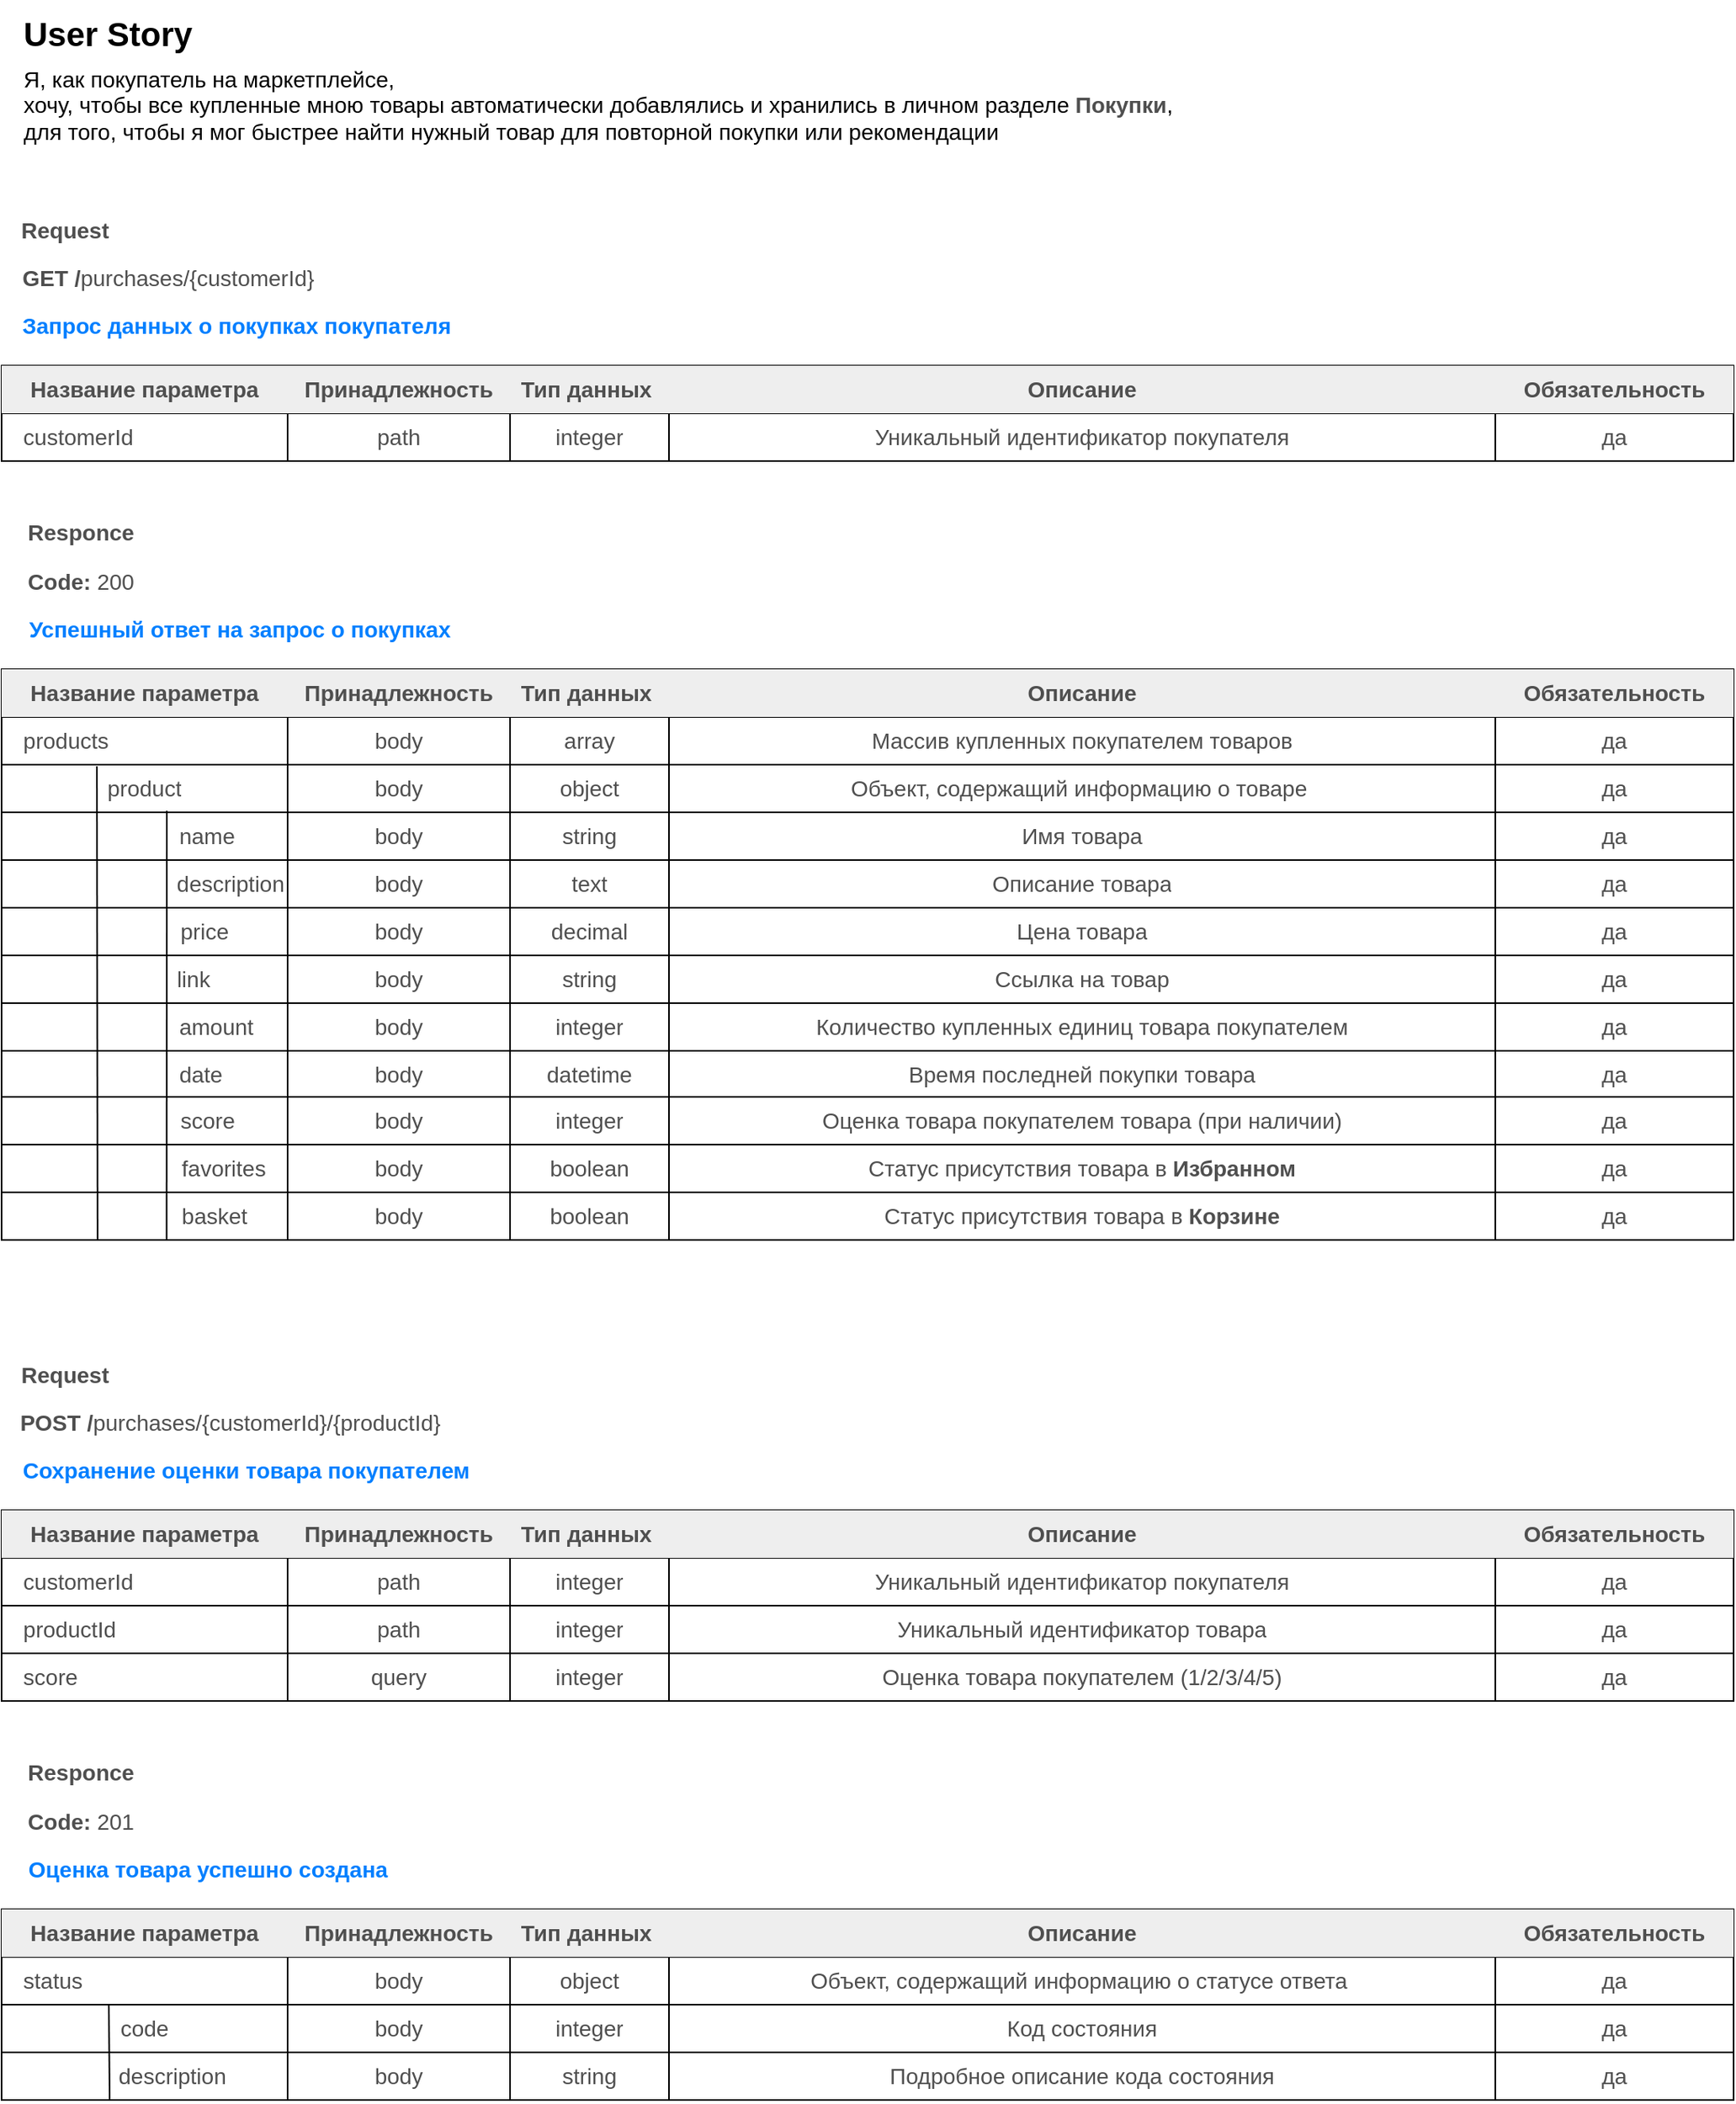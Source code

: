 <mxfile version="25.0.3">
  <diagram name="Страница — 1" id="S1-lf1Q6hKKUr0ek-qJP">
    <mxGraphModel dx="1432" dy="951" grid="1" gridSize="10" guides="1" tooltips="1" connect="1" arrows="1" fold="1" page="1" pageScale="1" pageWidth="1169" pageHeight="827" math="0" shadow="0">
      <root>
        <mxCell id="0" />
        <mxCell id="1" parent="0" />
        <mxCell id="QRAolXh0xecNg5NYorig-1" value="&lt;div style=&quot;text-align: left;&quot;&gt;&lt;b style=&quot;background-color: initial;&quot;&gt;&lt;font style=&quot;font-size: 21px;&quot;&gt;User Story&lt;/font&gt;&lt;/b&gt;&lt;/div&gt;&lt;div style=&quot;text-align: left; font-size: 6px;&quot;&gt;&lt;br&gt;&lt;/div&gt;&lt;div&gt;&lt;div&gt;&lt;div style=&quot;text-align: left;&quot;&gt;&lt;span style=&quot;font-size: 14px;&quot;&gt;Я, как покупатель на маркетплейсе,&lt;/span&gt;&lt;/div&gt;&lt;div style=&quot;text-align: left;&quot;&gt;&lt;span style=&quot;font-size: 14px;&quot;&gt;хочу, чтобы все купленные мною товары автоматически добавлялись и хранились в личном разделе &lt;b&gt;&lt;font color=&quot;#4f4f4f&quot;&gt;Покупки&lt;/font&gt;&lt;/b&gt;,&lt;/span&gt;&lt;/div&gt;&lt;div style=&quot;text-align: left;&quot;&gt;&lt;span style=&quot;font-size: 14px;&quot;&gt;для того, чтобы я мог быстрее найти нужный товар для повторной покупки или рекомендации&lt;/span&gt;&lt;/div&gt;&lt;/div&gt;&lt;/div&gt;" style="text;html=1;align=center;verticalAlign=middle;resizable=0;points=[];autosize=1;strokeColor=none;fillColor=none;" parent="1" vertex="1">
          <mxGeometry x="40" y="20" width="750" height="100" as="geometry" />
        </mxCell>
        <mxCell id="zcUEx8ZnKFg3kneJtw9s-32" value="&lt;span style=&quot;color: rgb(79, 79, 79); text-align: left;&quot;&gt;&lt;font style=&quot;font-size: 14px;&quot;&gt;&lt;b&gt;GET /&lt;/b&gt;purchases/{customerId}&lt;/font&gt;&lt;/span&gt;" style="text;html=1;align=center;verticalAlign=middle;whiteSpace=wrap;rounded=0;" vertex="1" parent="1">
          <mxGeometry x="50" y="180" width="190" height="30" as="geometry" />
        </mxCell>
        <mxCell id="zcUEx8ZnKFg3kneJtw9s-33" value="" style="shape=table;startSize=0;container=1;collapsible=0;childLayout=tableLayout;" vertex="1" parent="1">
          <mxGeometry x="40" y="250" width="1090" height="60" as="geometry" />
        </mxCell>
        <mxCell id="zcUEx8ZnKFg3kneJtw9s-34" value="" style="shape=tableRow;horizontal=0;startSize=0;swimlaneHead=0;swimlaneBody=0;top=0;left=0;bottom=0;right=0;collapsible=0;dropTarget=0;points=[[0,0.5],[1,0.5]];portConstraint=eastwest;fillColor=#eeeeee;strokeColor=#36393d;" vertex="1" parent="zcUEx8ZnKFg3kneJtw9s-33">
          <mxGeometry width="1090" height="30" as="geometry" />
        </mxCell>
        <mxCell id="zcUEx8ZnKFg3kneJtw9s-35" value="&lt;span style=&quot;text-align: left; color: rgb(79, 79, 79);&quot;&gt;&lt;b style=&quot;&quot;&gt;&lt;font style=&quot;font-size: 14px;&quot;&gt;Название параметра&lt;/font&gt;&lt;/b&gt;&lt;/span&gt;" style="shape=partialRectangle;html=1;whiteSpace=wrap;connectable=0;overflow=hidden;top=0;left=0;bottom=0;right=0;pointerEvents=1;fillStyle=auto;fillColor=#eeeeee;strokeColor=#36393d;" vertex="1" parent="zcUEx8ZnKFg3kneJtw9s-34">
          <mxGeometry width="180" height="30" as="geometry">
            <mxRectangle width="180" height="30" as="alternateBounds" />
          </mxGeometry>
        </mxCell>
        <mxCell id="zcUEx8ZnKFg3kneJtw9s-59" value="&lt;div style=&quot;text-align: left;&quot;&gt;&lt;span style=&quot;background-color: initial;&quot;&gt;&lt;font style=&quot;font-size: 14px;&quot; color=&quot;#4f4f4f&quot;&gt;&lt;b style=&quot;&quot;&gt;Принадлежность&lt;/b&gt;&lt;/font&gt;&lt;/span&gt;&lt;/div&gt;" style="shape=partialRectangle;html=1;whiteSpace=wrap;connectable=0;strokeColor=default;overflow=hidden;fillColor=none;top=0;left=0;bottom=0;right=0;pointerEvents=1;" vertex="1" parent="zcUEx8ZnKFg3kneJtw9s-34">
          <mxGeometry x="180" width="140" height="30" as="geometry">
            <mxRectangle width="140" height="30" as="alternateBounds" />
          </mxGeometry>
        </mxCell>
        <mxCell id="zcUEx8ZnKFg3kneJtw9s-36" value="&lt;div style=&quot;text-align: left;&quot;&gt;&lt;span style=&quot;background-color: initial;&quot;&gt;&lt;font style=&quot;font-size: 14px;&quot; color=&quot;#4f4f4f&quot;&gt;&lt;b style=&quot;&quot;&gt;Тип данных&amp;nbsp;&lt;/b&gt;&lt;/font&gt;&lt;/span&gt;&lt;/div&gt;" style="shape=partialRectangle;html=1;whiteSpace=wrap;connectable=0;strokeColor=default;overflow=hidden;fillColor=none;top=0;left=0;bottom=0;right=0;pointerEvents=1;" vertex="1" parent="zcUEx8ZnKFg3kneJtw9s-34">
          <mxGeometry x="320" width="100" height="30" as="geometry">
            <mxRectangle width="100" height="30" as="alternateBounds" />
          </mxGeometry>
        </mxCell>
        <mxCell id="zcUEx8ZnKFg3kneJtw9s-37" value="&lt;div style=&quot;text-align: left;&quot;&gt;&lt;span style=&quot;background-color: initial;&quot;&gt;&lt;font style=&quot;font-size: 14px;&quot; color=&quot;#4f4f4f&quot;&gt;&lt;b style=&quot;&quot;&gt;Описание&lt;/b&gt;&lt;/font&gt;&lt;/span&gt;&lt;/div&gt;" style="shape=partialRectangle;html=1;whiteSpace=wrap;connectable=0;strokeColor=default;overflow=hidden;fillColor=none;top=0;left=0;bottom=0;right=0;pointerEvents=1;" vertex="1" parent="zcUEx8ZnKFg3kneJtw9s-34">
          <mxGeometry x="420" width="520" height="30" as="geometry">
            <mxRectangle width="520" height="30" as="alternateBounds" />
          </mxGeometry>
        </mxCell>
        <mxCell id="zcUEx8ZnKFg3kneJtw9s-38" value="&lt;b style=&quot;color: rgb(79, 79, 79); text-align: left;&quot;&gt;&lt;font style=&quot;font-size: 14px;&quot;&gt;Обязательность&lt;/font&gt;&lt;/b&gt;" style="shape=partialRectangle;html=1;whiteSpace=wrap;connectable=0;strokeColor=default;overflow=hidden;fillColor=none;top=0;left=0;bottom=0;right=0;pointerEvents=1;" vertex="1" parent="zcUEx8ZnKFg3kneJtw9s-34">
          <mxGeometry x="940" width="150" height="30" as="geometry">
            <mxRectangle width="150" height="30" as="alternateBounds" />
          </mxGeometry>
        </mxCell>
        <mxCell id="zcUEx8ZnKFg3kneJtw9s-39" value="" style="shape=tableRow;horizontal=0;startSize=0;swimlaneHead=0;swimlaneBody=0;strokeColor=inherit;top=0;left=0;bottom=0;right=0;collapsible=0;dropTarget=0;fillColor=none;points=[[0,0.5],[1,0.5]];portConstraint=eastwest;" vertex="1" parent="zcUEx8ZnKFg3kneJtw9s-33">
          <mxGeometry y="30" width="1090" height="30" as="geometry" />
        </mxCell>
        <mxCell id="zcUEx8ZnKFg3kneJtw9s-40" value="&lt;div style=&quot;&quot;&gt;&lt;span style=&quot;background-color: initial; font-size: 14px;&quot;&gt;&lt;font color=&quot;#4f4f4f&quot;&gt;&amp;nbsp; &amp;nbsp;customerId&lt;/font&gt;&lt;/span&gt;&lt;/div&gt;" style="shape=partialRectangle;html=1;whiteSpace=wrap;connectable=0;strokeColor=inherit;overflow=hidden;fillColor=none;top=0;left=0;bottom=0;right=0;pointerEvents=1;align=left;" vertex="1" parent="zcUEx8ZnKFg3kneJtw9s-39">
          <mxGeometry width="180" height="30" as="geometry">
            <mxRectangle width="180" height="30" as="alternateBounds" />
          </mxGeometry>
        </mxCell>
        <mxCell id="zcUEx8ZnKFg3kneJtw9s-60" value="&lt;div style=&quot;text-align: left;&quot;&gt;&lt;span style=&quot;background-color: initial; font-size: 14px;&quot;&gt;&lt;font color=&quot;#4f4f4f&quot;&gt;path&lt;/font&gt;&lt;/span&gt;&lt;/div&gt;" style="shape=partialRectangle;html=1;whiteSpace=wrap;connectable=0;strokeColor=inherit;overflow=hidden;fillColor=none;top=0;left=0;bottom=0;right=0;pointerEvents=1;" vertex="1" parent="zcUEx8ZnKFg3kneJtw9s-39">
          <mxGeometry x="180" width="140" height="30" as="geometry">
            <mxRectangle width="140" height="30" as="alternateBounds" />
          </mxGeometry>
        </mxCell>
        <mxCell id="zcUEx8ZnKFg3kneJtw9s-41" value="&lt;div style=&quot;text-align: left;&quot;&gt;&lt;span style=&quot;background-color: initial; font-size: 14px;&quot;&gt;&lt;font color=&quot;#4f4f4f&quot;&gt;integer&lt;/font&gt;&lt;/span&gt;&lt;/div&gt;" style="shape=partialRectangle;html=1;whiteSpace=wrap;connectable=0;strokeColor=inherit;overflow=hidden;fillColor=none;top=0;left=0;bottom=0;right=0;pointerEvents=1;" vertex="1" parent="zcUEx8ZnKFg3kneJtw9s-39">
          <mxGeometry x="320" width="100" height="30" as="geometry">
            <mxRectangle width="100" height="30" as="alternateBounds" />
          </mxGeometry>
        </mxCell>
        <mxCell id="zcUEx8ZnKFg3kneJtw9s-42" value="&lt;div style=&quot;text-align: left;&quot;&gt;&lt;span style=&quot;background-color: initial; font-size: 14px;&quot;&gt;&lt;font color=&quot;#4f4f4f&quot;&gt;Уникальный идентификатор покупателя&lt;/font&gt;&lt;/span&gt;&lt;/div&gt;" style="shape=partialRectangle;html=1;whiteSpace=wrap;connectable=0;strokeColor=inherit;overflow=hidden;fillColor=none;top=0;left=0;bottom=0;right=0;pointerEvents=1;" vertex="1" parent="zcUEx8ZnKFg3kneJtw9s-39">
          <mxGeometry x="420" width="520" height="30" as="geometry">
            <mxRectangle width="520" height="30" as="alternateBounds" />
          </mxGeometry>
        </mxCell>
        <mxCell id="zcUEx8ZnKFg3kneJtw9s-43" value="&lt;div style=&quot;text-align: left;&quot;&gt;&lt;span style=&quot;background-color: initial; font-size: 14px;&quot;&gt;&lt;font color=&quot;#4f4f4f&quot;&gt;да&lt;/font&gt;&lt;/span&gt;&lt;/div&gt;" style="shape=partialRectangle;html=1;whiteSpace=wrap;connectable=0;strokeColor=inherit;overflow=hidden;fillColor=none;top=0;left=0;bottom=0;right=0;pointerEvents=1;" vertex="1" parent="zcUEx8ZnKFg3kneJtw9s-39">
          <mxGeometry x="940" width="150" height="30" as="geometry">
            <mxRectangle width="150" height="30" as="alternateBounds" />
          </mxGeometry>
        </mxCell>
        <mxCell id="zcUEx8ZnKFg3kneJtw9s-64" value="&lt;div style=&quot;text-align: left;&quot;&gt;&lt;font color=&quot;#4f4f4f&quot;&gt;&lt;span style=&quot;font-size: 14px;&quot;&gt;&lt;b&gt;Request&lt;/b&gt;&lt;/span&gt;&lt;/font&gt;&lt;/div&gt;" style="text;html=1;align=center;verticalAlign=middle;whiteSpace=wrap;rounded=0;" vertex="1" parent="1">
          <mxGeometry x="45" y="150" width="70" height="30" as="geometry" />
        </mxCell>
        <mxCell id="zcUEx8ZnKFg3kneJtw9s-65" value="&lt;div style=&quot;text-align: left;&quot;&gt;&lt;span style=&quot;font-size: 14px;&quot;&gt;&lt;b style=&quot;&quot;&gt;&lt;font color=&quot;#007fff&quot;&gt;Запрос данных о покупках покупателя&lt;/font&gt;&lt;/b&gt;&lt;/span&gt;&lt;/div&gt;" style="text;html=1;align=center;verticalAlign=middle;whiteSpace=wrap;rounded=0;" vertex="1" parent="1">
          <mxGeometry x="48" y="210" width="280" height="30" as="geometry" />
        </mxCell>
        <mxCell id="zcUEx8ZnKFg3kneJtw9s-71" value="&lt;div style=&quot;text-align: left;&quot;&gt;&lt;span style=&quot;background-color: initial; font-size: 14px;&quot;&gt;&lt;font color=&quot;#4f4f4f&quot;&gt;&lt;b&gt;Code:&lt;/b&gt; 200&lt;/font&gt;&lt;/span&gt;&lt;/div&gt;" style="text;html=1;align=center;verticalAlign=middle;whiteSpace=wrap;rounded=0;" vertex="1" parent="1">
          <mxGeometry x="50" y="371" width="80" height="30" as="geometry" />
        </mxCell>
        <mxCell id="zcUEx8ZnKFg3kneJtw9s-72" value="" style="shape=table;startSize=0;container=1;collapsible=0;childLayout=tableLayout;" vertex="1" parent="1">
          <mxGeometry x="40" y="441" width="1090" height="359" as="geometry" />
        </mxCell>
        <mxCell id="zcUEx8ZnKFg3kneJtw9s-73" value="" style="shape=tableRow;horizontal=0;startSize=0;swimlaneHead=0;swimlaneBody=0;strokeColor=#36393d;top=0;left=0;bottom=0;right=0;collapsible=0;dropTarget=0;fillColor=#eeeeee;points=[[0,0.5],[1,0.5]];portConstraint=eastwest;" vertex="1" parent="zcUEx8ZnKFg3kneJtw9s-72">
          <mxGeometry width="1090" height="30" as="geometry" />
        </mxCell>
        <mxCell id="zcUEx8ZnKFg3kneJtw9s-74" value="&lt;span style=&quot;text-align: left; color: rgb(79, 79, 79);&quot;&gt;&lt;b style=&quot;&quot;&gt;&lt;font style=&quot;font-size: 14px;&quot;&gt;Название параметра&lt;/font&gt;&lt;/b&gt;&lt;/span&gt;" style="shape=partialRectangle;html=1;whiteSpace=wrap;connectable=0;overflow=hidden;top=0;left=0;bottom=0;right=0;pointerEvents=1;fillColor=#eeeeee;strokeColor=#36393d;" vertex="1" parent="zcUEx8ZnKFg3kneJtw9s-73">
          <mxGeometry width="180" height="30" as="geometry">
            <mxRectangle width="180" height="30" as="alternateBounds" />
          </mxGeometry>
        </mxCell>
        <mxCell id="zcUEx8ZnKFg3kneJtw9s-75" value="&lt;div style=&quot;text-align: left;&quot;&gt;&lt;span style=&quot;background-color: initial;&quot;&gt;&lt;font style=&quot;font-size: 14px;&quot; color=&quot;#4f4f4f&quot;&gt;&lt;b style=&quot;&quot;&gt;Принадлежность&lt;/b&gt;&lt;/font&gt;&lt;/span&gt;&lt;/div&gt;" style="shape=partialRectangle;html=1;whiteSpace=wrap;connectable=0;strokeColor=default;overflow=hidden;fillColor=none;top=0;left=0;bottom=0;right=0;pointerEvents=1;" vertex="1" parent="zcUEx8ZnKFg3kneJtw9s-73">
          <mxGeometry x="180" width="140" height="30" as="geometry">
            <mxRectangle width="140" height="30" as="alternateBounds" />
          </mxGeometry>
        </mxCell>
        <mxCell id="zcUEx8ZnKFg3kneJtw9s-76" value="&lt;div style=&quot;text-align: left;&quot;&gt;&lt;span style=&quot;background-color: initial;&quot;&gt;&lt;font style=&quot;font-size: 14px;&quot; color=&quot;#4f4f4f&quot;&gt;&lt;b style=&quot;&quot;&gt;Тип данных&amp;nbsp;&lt;/b&gt;&lt;/font&gt;&lt;/span&gt;&lt;/div&gt;" style="shape=partialRectangle;html=1;whiteSpace=wrap;connectable=0;strokeColor=default;overflow=hidden;fillColor=none;top=0;left=0;bottom=0;right=0;pointerEvents=1;" vertex="1" parent="zcUEx8ZnKFg3kneJtw9s-73">
          <mxGeometry x="320" width="100" height="30" as="geometry">
            <mxRectangle width="100" height="30" as="alternateBounds" />
          </mxGeometry>
        </mxCell>
        <mxCell id="zcUEx8ZnKFg3kneJtw9s-77" value="&lt;div style=&quot;text-align: left;&quot;&gt;&lt;span style=&quot;background-color: initial;&quot;&gt;&lt;font style=&quot;font-size: 14px;&quot; color=&quot;#4f4f4f&quot;&gt;&lt;b style=&quot;&quot;&gt;Описание&lt;/b&gt;&lt;/font&gt;&lt;/span&gt;&lt;/div&gt;" style="shape=partialRectangle;html=1;whiteSpace=wrap;connectable=0;strokeColor=default;overflow=hidden;fillColor=none;top=0;left=0;bottom=0;right=0;pointerEvents=1;" vertex="1" parent="zcUEx8ZnKFg3kneJtw9s-73">
          <mxGeometry x="420" width="520" height="30" as="geometry">
            <mxRectangle width="520" height="30" as="alternateBounds" />
          </mxGeometry>
        </mxCell>
        <mxCell id="zcUEx8ZnKFg3kneJtw9s-78" value="&lt;b style=&quot;color: rgb(79, 79, 79); text-align: left;&quot;&gt;&lt;font style=&quot;font-size: 14px;&quot;&gt;Обязательность&lt;/font&gt;&lt;/b&gt;" style="shape=partialRectangle;html=1;whiteSpace=wrap;connectable=0;strokeColor=default;overflow=hidden;fillColor=none;top=0;left=0;bottom=0;right=0;pointerEvents=1;" vertex="1" parent="zcUEx8ZnKFg3kneJtw9s-73">
          <mxGeometry x="940" width="150" height="30" as="geometry">
            <mxRectangle width="150" height="30" as="alternateBounds" />
          </mxGeometry>
        </mxCell>
        <mxCell id="zcUEx8ZnKFg3kneJtw9s-79" value="" style="shape=tableRow;horizontal=0;startSize=0;swimlaneHead=0;swimlaneBody=0;strokeColor=inherit;top=0;left=0;bottom=0;right=0;collapsible=0;dropTarget=0;fillColor=none;points=[[0,0.5],[1,0.5]];portConstraint=eastwest;" vertex="1" parent="zcUEx8ZnKFg3kneJtw9s-72">
          <mxGeometry y="30" width="1090" height="30" as="geometry" />
        </mxCell>
        <mxCell id="zcUEx8ZnKFg3kneJtw9s-80" value="&lt;div style=&quot;&quot;&gt;&lt;span style=&quot;background-color: initial; font-size: 14px;&quot;&gt;&lt;font color=&quot;#4f4f4f&quot;&gt;&amp;nbsp; &amp;nbsp;products&lt;/font&gt;&lt;/span&gt;&lt;/div&gt;" style="shape=partialRectangle;html=1;whiteSpace=wrap;connectable=0;strokeColor=inherit;overflow=hidden;fillColor=none;top=0;left=0;bottom=0;right=0;pointerEvents=1;align=left;" vertex="1" parent="zcUEx8ZnKFg3kneJtw9s-79">
          <mxGeometry width="180" height="30" as="geometry">
            <mxRectangle width="180" height="30" as="alternateBounds" />
          </mxGeometry>
        </mxCell>
        <mxCell id="zcUEx8ZnKFg3kneJtw9s-81" value="&lt;div style=&quot;text-align: left;&quot;&gt;&lt;font color=&quot;#4f4f4f&quot;&gt;&lt;span style=&quot;font-size: 14px;&quot;&gt;body&lt;/span&gt;&lt;/font&gt;&lt;/div&gt;" style="shape=partialRectangle;html=1;whiteSpace=wrap;connectable=0;strokeColor=inherit;overflow=hidden;fillColor=none;top=0;left=0;bottom=0;right=0;pointerEvents=1;" vertex="1" parent="zcUEx8ZnKFg3kneJtw9s-79">
          <mxGeometry x="180" width="140" height="30" as="geometry">
            <mxRectangle width="140" height="30" as="alternateBounds" />
          </mxGeometry>
        </mxCell>
        <mxCell id="zcUEx8ZnKFg3kneJtw9s-82" value="&lt;div style=&quot;text-align: left;&quot;&gt;&lt;font color=&quot;#4f4f4f&quot;&gt;&lt;span style=&quot;font-size: 14px;&quot;&gt;array&lt;/span&gt;&lt;/font&gt;&lt;/div&gt;" style="shape=partialRectangle;html=1;whiteSpace=wrap;connectable=0;strokeColor=inherit;overflow=hidden;fillColor=none;top=0;left=0;bottom=0;right=0;pointerEvents=1;" vertex="1" parent="zcUEx8ZnKFg3kneJtw9s-79">
          <mxGeometry x="320" width="100" height="30" as="geometry">
            <mxRectangle width="100" height="30" as="alternateBounds" />
          </mxGeometry>
        </mxCell>
        <mxCell id="zcUEx8ZnKFg3kneJtw9s-83" value="&lt;font color=&quot;#4f4f4f&quot;&gt;&lt;span style=&quot;font-size: 14px;&quot;&gt;Массив купленных покупателем товаров&lt;/span&gt;&lt;/font&gt;" style="shape=partialRectangle;html=1;whiteSpace=wrap;connectable=0;strokeColor=inherit;overflow=hidden;fillColor=none;top=0;left=0;bottom=0;right=0;pointerEvents=1;" vertex="1" parent="zcUEx8ZnKFg3kneJtw9s-79">
          <mxGeometry x="420" width="520" height="30" as="geometry">
            <mxRectangle width="520" height="30" as="alternateBounds" />
          </mxGeometry>
        </mxCell>
        <mxCell id="zcUEx8ZnKFg3kneJtw9s-84" value="&lt;div style=&quot;text-align: left;&quot;&gt;&lt;span style=&quot;background-color: initial; font-size: 14px;&quot;&gt;&lt;font color=&quot;#4f4f4f&quot;&gt;да&lt;/font&gt;&lt;/span&gt;&lt;/div&gt;" style="shape=partialRectangle;html=1;whiteSpace=wrap;connectable=0;strokeColor=inherit;overflow=hidden;fillColor=none;top=0;left=0;bottom=0;right=0;pointerEvents=1;" vertex="1" parent="zcUEx8ZnKFg3kneJtw9s-79">
          <mxGeometry x="940" width="150" height="30" as="geometry">
            <mxRectangle width="150" height="30" as="alternateBounds" />
          </mxGeometry>
        </mxCell>
        <mxCell id="zcUEx8ZnKFg3kneJtw9s-85" value="" style="shape=tableRow;horizontal=0;startSize=0;swimlaneHead=0;swimlaneBody=0;strokeColor=inherit;top=0;left=0;bottom=0;right=0;collapsible=0;dropTarget=0;fillColor=none;points=[[0,0.5],[1,0.5]];portConstraint=eastwest;" vertex="1" parent="zcUEx8ZnKFg3kneJtw9s-72">
          <mxGeometry y="60" width="1090" height="30" as="geometry" />
        </mxCell>
        <mxCell id="zcUEx8ZnKFg3kneJtw9s-86" value="&lt;span style=&quot;color: rgb(79, 79, 79); font-size: 14px; text-align: left;&quot;&gt;product&lt;/span&gt;" style="shape=partialRectangle;html=1;whiteSpace=wrap;connectable=0;strokeColor=inherit;overflow=hidden;fillColor=none;top=0;left=0;bottom=0;right=0;pointerEvents=1;" vertex="1" parent="zcUEx8ZnKFg3kneJtw9s-85">
          <mxGeometry width="180" height="30" as="geometry">
            <mxRectangle width="180" height="30" as="alternateBounds" />
          </mxGeometry>
        </mxCell>
        <mxCell id="zcUEx8ZnKFg3kneJtw9s-87" value="&lt;span style=&quot;color: rgb(79, 79, 79); font-size: 14px; text-align: left;&quot;&gt;body&lt;/span&gt;" style="shape=partialRectangle;html=1;whiteSpace=wrap;connectable=0;strokeColor=inherit;overflow=hidden;fillColor=none;top=0;left=0;bottom=0;right=0;pointerEvents=1;" vertex="1" parent="zcUEx8ZnKFg3kneJtw9s-85">
          <mxGeometry x="180" width="140" height="30" as="geometry">
            <mxRectangle width="140" height="30" as="alternateBounds" />
          </mxGeometry>
        </mxCell>
        <mxCell id="zcUEx8ZnKFg3kneJtw9s-88" value="&lt;div style=&quot;text-align: left;&quot;&gt;&lt;span style=&quot;background-color: initial; font-size: 14px;&quot;&gt;&lt;font color=&quot;#4f4f4f&quot;&gt;object&lt;/font&gt;&lt;/span&gt;&lt;/div&gt;" style="shape=partialRectangle;html=1;whiteSpace=wrap;connectable=0;strokeColor=inherit;overflow=hidden;fillColor=none;top=0;left=0;bottom=0;right=0;pointerEvents=1;" vertex="1" parent="zcUEx8ZnKFg3kneJtw9s-85">
          <mxGeometry x="320" width="100" height="30" as="geometry">
            <mxRectangle width="100" height="30" as="alternateBounds" />
          </mxGeometry>
        </mxCell>
        <mxCell id="zcUEx8ZnKFg3kneJtw9s-89" value="&lt;div style=&quot;text-align: left;&quot;&gt;&lt;span style=&quot;background-color: initial; font-size: 14px;&quot;&gt;&lt;font color=&quot;#4f4f4f&quot;&gt;Объект, содержащий информацию о товаре&amp;nbsp;&lt;/font&gt;&lt;/span&gt;&lt;/div&gt;" style="shape=partialRectangle;html=1;whiteSpace=wrap;connectable=0;strokeColor=inherit;overflow=hidden;fillColor=none;top=0;left=0;bottom=0;right=0;pointerEvents=1;" vertex="1" parent="zcUEx8ZnKFg3kneJtw9s-85">
          <mxGeometry x="420" width="520" height="30" as="geometry">
            <mxRectangle width="520" height="30" as="alternateBounds" />
          </mxGeometry>
        </mxCell>
        <mxCell id="zcUEx8ZnKFg3kneJtw9s-90" value="&lt;span style=&quot;color: rgb(79, 79, 79); font-size: 14px; text-align: left;&quot;&gt;да&lt;/span&gt;" style="shape=partialRectangle;html=1;whiteSpace=wrap;connectable=0;strokeColor=inherit;overflow=hidden;fillColor=none;top=0;left=0;bottom=0;right=0;pointerEvents=1;" vertex="1" parent="zcUEx8ZnKFg3kneJtw9s-85">
          <mxGeometry x="940" width="150" height="30" as="geometry">
            <mxRectangle width="150" height="30" as="alternateBounds" />
          </mxGeometry>
        </mxCell>
        <mxCell id="zcUEx8ZnKFg3kneJtw9s-91" value="" style="shape=tableRow;horizontal=0;startSize=0;swimlaneHead=0;swimlaneBody=0;strokeColor=inherit;top=0;left=0;bottom=0;right=0;collapsible=0;dropTarget=0;fillColor=none;points=[[0,0.5],[1,0.5]];portConstraint=eastwest;" vertex="1" parent="zcUEx8ZnKFg3kneJtw9s-72">
          <mxGeometry y="90" width="1090" height="30" as="geometry" />
        </mxCell>
        <mxCell id="zcUEx8ZnKFg3kneJtw9s-92" value="&lt;div style=&quot;&quot;&gt;&lt;span style=&quot;background-color: initial; font-size: 14px;&quot;&gt;&lt;font color=&quot;#4f4f4f&quot;&gt;name&amp;nbsp; &amp;nbsp; &amp;nbsp; &amp;nbsp;&amp;nbsp;&lt;/font&gt;&lt;/span&gt;&lt;/div&gt;" style="shape=partialRectangle;html=1;whiteSpace=wrap;connectable=0;strokeColor=inherit;overflow=hidden;fillColor=none;top=0;left=0;bottom=0;right=0;pointerEvents=1;align=right;" vertex="1" parent="zcUEx8ZnKFg3kneJtw9s-91">
          <mxGeometry width="180" height="30" as="geometry">
            <mxRectangle width="180" height="30" as="alternateBounds" />
          </mxGeometry>
        </mxCell>
        <mxCell id="zcUEx8ZnKFg3kneJtw9s-93" value="&lt;span style=&quot;color: rgb(79, 79, 79); font-size: 14px; text-align: left;&quot;&gt;body&lt;/span&gt;" style="shape=partialRectangle;html=1;whiteSpace=wrap;connectable=0;strokeColor=inherit;overflow=hidden;fillColor=none;top=0;left=0;bottom=0;right=0;pointerEvents=1;" vertex="1" parent="zcUEx8ZnKFg3kneJtw9s-91">
          <mxGeometry x="180" width="140" height="30" as="geometry">
            <mxRectangle width="140" height="30" as="alternateBounds" />
          </mxGeometry>
        </mxCell>
        <mxCell id="zcUEx8ZnKFg3kneJtw9s-94" value="&lt;div style=&quot;text-align: left;&quot;&gt;&lt;span style=&quot;background-color: initial; font-size: 14px;&quot;&gt;&lt;font color=&quot;#4f4f4f&quot;&gt;string&lt;/font&gt;&lt;/span&gt;&lt;/div&gt;" style="shape=partialRectangle;html=1;whiteSpace=wrap;connectable=0;strokeColor=inherit;overflow=hidden;fillColor=none;top=0;left=0;bottom=0;right=0;pointerEvents=1;" vertex="1" parent="zcUEx8ZnKFg3kneJtw9s-91">
          <mxGeometry x="320" width="100" height="30" as="geometry">
            <mxRectangle width="100" height="30" as="alternateBounds" />
          </mxGeometry>
        </mxCell>
        <mxCell id="zcUEx8ZnKFg3kneJtw9s-95" value="&lt;div style=&quot;text-align: left;&quot;&gt;&lt;span style=&quot;background-color: initial; font-size: 14px;&quot;&gt;&lt;font color=&quot;#4f4f4f&quot;&gt;Имя товара&lt;/font&gt;&lt;/span&gt;&lt;/div&gt;" style="shape=partialRectangle;html=1;whiteSpace=wrap;connectable=0;strokeColor=inherit;overflow=hidden;fillColor=none;top=0;left=0;bottom=0;right=0;pointerEvents=1;" vertex="1" parent="zcUEx8ZnKFg3kneJtw9s-91">
          <mxGeometry x="420" width="520" height="30" as="geometry">
            <mxRectangle width="520" height="30" as="alternateBounds" />
          </mxGeometry>
        </mxCell>
        <mxCell id="zcUEx8ZnKFg3kneJtw9s-96" value="&lt;span style=&quot;color: rgb(79, 79, 79); font-size: 14px; text-align: left;&quot;&gt;да&lt;/span&gt;" style="shape=partialRectangle;html=1;whiteSpace=wrap;connectable=0;strokeColor=inherit;overflow=hidden;fillColor=none;top=0;left=0;bottom=0;right=0;pointerEvents=1;" vertex="1" parent="zcUEx8ZnKFg3kneJtw9s-91">
          <mxGeometry x="940" width="150" height="30" as="geometry">
            <mxRectangle width="150" height="30" as="alternateBounds" />
          </mxGeometry>
        </mxCell>
        <mxCell id="zcUEx8ZnKFg3kneJtw9s-97" value="" style="shape=tableRow;horizontal=0;startSize=0;swimlaneHead=0;swimlaneBody=0;strokeColor=inherit;top=0;left=0;bottom=0;right=0;collapsible=0;dropTarget=0;fillColor=none;points=[[0,0.5],[1,0.5]];portConstraint=eastwest;" vertex="1" parent="zcUEx8ZnKFg3kneJtw9s-72">
          <mxGeometry y="120" width="1090" height="30" as="geometry" />
        </mxCell>
        <mxCell id="zcUEx8ZnKFg3kneJtw9s-98" value="&lt;div style=&quot;&quot;&gt;&lt;span style=&quot;background-color: initial; font-size: 14px;&quot;&gt;&lt;font color=&quot;#4f4f4f&quot;&gt;description&lt;/font&gt;&lt;/span&gt;&lt;/div&gt;" style="shape=partialRectangle;html=1;whiteSpace=wrap;connectable=0;strokeColor=inherit;overflow=hidden;fillColor=none;top=0;left=0;bottom=0;right=0;pointerEvents=1;align=right;" vertex="1" parent="zcUEx8ZnKFg3kneJtw9s-97">
          <mxGeometry width="180" height="30" as="geometry">
            <mxRectangle width="180" height="30" as="alternateBounds" />
          </mxGeometry>
        </mxCell>
        <mxCell id="zcUEx8ZnKFg3kneJtw9s-99" value="&lt;span style=&quot;color: rgb(79, 79, 79); font-size: 14px; text-align: left;&quot;&gt;body&lt;/span&gt;" style="shape=partialRectangle;html=1;whiteSpace=wrap;connectable=0;strokeColor=inherit;overflow=hidden;fillColor=none;top=0;left=0;bottom=0;right=0;pointerEvents=1;" vertex="1" parent="zcUEx8ZnKFg3kneJtw9s-97">
          <mxGeometry x="180" width="140" height="30" as="geometry">
            <mxRectangle width="140" height="30" as="alternateBounds" />
          </mxGeometry>
        </mxCell>
        <mxCell id="zcUEx8ZnKFg3kneJtw9s-100" value="&lt;div style=&quot;text-align: left;&quot;&gt;&lt;span style=&quot;background-color: initial; font-size: 14px;&quot;&gt;&lt;font color=&quot;#4f4f4f&quot;&gt;text&lt;/font&gt;&lt;/span&gt;&lt;/div&gt;" style="shape=partialRectangle;html=1;whiteSpace=wrap;connectable=0;strokeColor=inherit;overflow=hidden;fillColor=none;top=0;left=0;bottom=0;right=0;pointerEvents=1;" vertex="1" parent="zcUEx8ZnKFg3kneJtw9s-97">
          <mxGeometry x="320" width="100" height="30" as="geometry">
            <mxRectangle width="100" height="30" as="alternateBounds" />
          </mxGeometry>
        </mxCell>
        <mxCell id="zcUEx8ZnKFg3kneJtw9s-101" value="&lt;span style=&quot;color: rgb(79, 79, 79); font-size: 14px; text-align: left;&quot;&gt;Описание товара&lt;/span&gt;" style="shape=partialRectangle;html=1;whiteSpace=wrap;connectable=0;strokeColor=inherit;overflow=hidden;fillColor=none;top=0;left=0;bottom=0;right=0;pointerEvents=1;" vertex="1" parent="zcUEx8ZnKFg3kneJtw9s-97">
          <mxGeometry x="420" width="520" height="30" as="geometry">
            <mxRectangle width="520" height="30" as="alternateBounds" />
          </mxGeometry>
        </mxCell>
        <mxCell id="zcUEx8ZnKFg3kneJtw9s-102" value="&lt;span style=&quot;color: rgb(79, 79, 79); font-size: 14px; text-align: left;&quot;&gt;да&lt;/span&gt;" style="shape=partialRectangle;html=1;whiteSpace=wrap;connectable=0;strokeColor=inherit;overflow=hidden;fillColor=none;top=0;left=0;bottom=0;right=0;pointerEvents=1;" vertex="1" parent="zcUEx8ZnKFg3kneJtw9s-97">
          <mxGeometry x="940" width="150" height="30" as="geometry">
            <mxRectangle width="150" height="30" as="alternateBounds" />
          </mxGeometry>
        </mxCell>
        <mxCell id="zcUEx8ZnKFg3kneJtw9s-105" style="shape=tableRow;horizontal=0;startSize=0;swimlaneHead=0;swimlaneBody=0;strokeColor=inherit;top=0;left=0;bottom=0;right=0;collapsible=0;dropTarget=0;fillColor=none;points=[[0,0.5],[1,0.5]];portConstraint=eastwest;" vertex="1" parent="zcUEx8ZnKFg3kneJtw9s-72">
          <mxGeometry y="150" width="1090" height="30" as="geometry" />
        </mxCell>
        <mxCell id="zcUEx8ZnKFg3kneJtw9s-106" value="&lt;span style=&quot;color: rgb(79, 79, 79); font-size: 14px;&quot;&gt;price&amp;nbsp; &amp;nbsp; &amp;nbsp; &amp;nbsp; &amp;nbsp;&lt;/span&gt;" style="shape=partialRectangle;html=1;whiteSpace=wrap;connectable=0;strokeColor=inherit;overflow=hidden;fillColor=none;top=0;left=0;bottom=0;right=0;pointerEvents=1;align=right;" vertex="1" parent="zcUEx8ZnKFg3kneJtw9s-105">
          <mxGeometry width="180" height="30" as="geometry">
            <mxRectangle width="180" height="30" as="alternateBounds" />
          </mxGeometry>
        </mxCell>
        <mxCell id="zcUEx8ZnKFg3kneJtw9s-107" value="&lt;span style=&quot;color: rgb(79, 79, 79); font-size: 14px; text-align: left;&quot;&gt;body&lt;/span&gt;" style="shape=partialRectangle;html=1;whiteSpace=wrap;connectable=0;strokeColor=inherit;overflow=hidden;fillColor=none;top=0;left=0;bottom=0;right=0;pointerEvents=1;" vertex="1" parent="zcUEx8ZnKFg3kneJtw9s-105">
          <mxGeometry x="180" width="140" height="30" as="geometry">
            <mxRectangle width="140" height="30" as="alternateBounds" />
          </mxGeometry>
        </mxCell>
        <mxCell id="zcUEx8ZnKFg3kneJtw9s-108" value="&lt;span style=&quot;color: rgb(79, 79, 79); font-size: 14px; text-align: left;&quot;&gt;decimal&lt;/span&gt;" style="shape=partialRectangle;html=1;whiteSpace=wrap;connectable=0;strokeColor=inherit;overflow=hidden;fillColor=none;top=0;left=0;bottom=0;right=0;pointerEvents=1;" vertex="1" parent="zcUEx8ZnKFg3kneJtw9s-105">
          <mxGeometry x="320" width="100" height="30" as="geometry">
            <mxRectangle width="100" height="30" as="alternateBounds" />
          </mxGeometry>
        </mxCell>
        <mxCell id="zcUEx8ZnKFg3kneJtw9s-109" value="&lt;div style=&quot;text-align: left;&quot;&gt;&lt;span style=&quot;background-color: initial; font-size: 14px;&quot;&gt;&lt;font color=&quot;#4f4f4f&quot;&gt;Цена товара&lt;/font&gt;&lt;/span&gt;&lt;/div&gt;" style="shape=partialRectangle;html=1;whiteSpace=wrap;connectable=0;strokeColor=inherit;overflow=hidden;fillColor=none;top=0;left=0;bottom=0;right=0;pointerEvents=1;" vertex="1" parent="zcUEx8ZnKFg3kneJtw9s-105">
          <mxGeometry x="420" width="520" height="30" as="geometry">
            <mxRectangle width="520" height="30" as="alternateBounds" />
          </mxGeometry>
        </mxCell>
        <mxCell id="zcUEx8ZnKFg3kneJtw9s-110" value="&lt;span style=&quot;color: rgb(79, 79, 79); font-size: 14px; text-align: left;&quot;&gt;да&lt;/span&gt;" style="shape=partialRectangle;html=1;whiteSpace=wrap;connectable=0;strokeColor=inherit;overflow=hidden;fillColor=none;top=0;left=0;bottom=0;right=0;pointerEvents=1;" vertex="1" parent="zcUEx8ZnKFg3kneJtw9s-105">
          <mxGeometry x="940" width="150" height="30" as="geometry">
            <mxRectangle width="150" height="30" as="alternateBounds" />
          </mxGeometry>
        </mxCell>
        <mxCell id="zcUEx8ZnKFg3kneJtw9s-111" style="shape=tableRow;horizontal=0;startSize=0;swimlaneHead=0;swimlaneBody=0;strokeColor=inherit;top=0;left=0;bottom=0;right=0;collapsible=0;dropTarget=0;fillColor=none;points=[[0,0.5],[1,0.5]];portConstraint=eastwest;" vertex="1" parent="zcUEx8ZnKFg3kneJtw9s-72">
          <mxGeometry y="180" width="1090" height="30" as="geometry" />
        </mxCell>
        <mxCell id="zcUEx8ZnKFg3kneJtw9s-112" value="&lt;span style=&quot;color: rgb(79, 79, 79); font-size: 14px;&quot;&gt;link&amp;nbsp; &amp;nbsp; &amp;nbsp; &amp;nbsp; &amp;nbsp; &amp;nbsp;&amp;nbsp;&lt;/span&gt;" style="shape=partialRectangle;html=1;whiteSpace=wrap;connectable=0;strokeColor=inherit;overflow=hidden;fillColor=none;top=0;left=0;bottom=0;right=0;pointerEvents=1;align=right;" vertex="1" parent="zcUEx8ZnKFg3kneJtw9s-111">
          <mxGeometry width="180" height="30" as="geometry">
            <mxRectangle width="180" height="30" as="alternateBounds" />
          </mxGeometry>
        </mxCell>
        <mxCell id="zcUEx8ZnKFg3kneJtw9s-113" value="&lt;span style=&quot;color: rgb(79, 79, 79); font-size: 14px; text-align: left;&quot;&gt;body&lt;/span&gt;" style="shape=partialRectangle;html=1;whiteSpace=wrap;connectable=0;strokeColor=inherit;overflow=hidden;fillColor=none;top=0;left=0;bottom=0;right=0;pointerEvents=1;" vertex="1" parent="zcUEx8ZnKFg3kneJtw9s-111">
          <mxGeometry x="180" width="140" height="30" as="geometry">
            <mxRectangle width="140" height="30" as="alternateBounds" />
          </mxGeometry>
        </mxCell>
        <mxCell id="zcUEx8ZnKFg3kneJtw9s-114" value="&lt;span style=&quot;color: rgb(79, 79, 79); font-size: 14px; text-align: left;&quot;&gt;string&lt;/span&gt;" style="shape=partialRectangle;html=1;whiteSpace=wrap;connectable=0;strokeColor=inherit;overflow=hidden;fillColor=none;top=0;left=0;bottom=0;right=0;pointerEvents=1;" vertex="1" parent="zcUEx8ZnKFg3kneJtw9s-111">
          <mxGeometry x="320" width="100" height="30" as="geometry">
            <mxRectangle width="100" height="30" as="alternateBounds" />
          </mxGeometry>
        </mxCell>
        <mxCell id="zcUEx8ZnKFg3kneJtw9s-115" value="&lt;span style=&quot;color: rgb(79, 79, 79); font-size: 14px; text-align: left;&quot;&gt;Ссылка на товар&lt;/span&gt;" style="shape=partialRectangle;html=1;whiteSpace=wrap;connectable=0;strokeColor=inherit;overflow=hidden;fillColor=none;top=0;left=0;bottom=0;right=0;pointerEvents=1;" vertex="1" parent="zcUEx8ZnKFg3kneJtw9s-111">
          <mxGeometry x="420" width="520" height="30" as="geometry">
            <mxRectangle width="520" height="30" as="alternateBounds" />
          </mxGeometry>
        </mxCell>
        <mxCell id="zcUEx8ZnKFg3kneJtw9s-116" value="&lt;span style=&quot;color: rgb(79, 79, 79); font-size: 14px; text-align: left;&quot;&gt;да&lt;/span&gt;" style="shape=partialRectangle;html=1;whiteSpace=wrap;connectable=0;strokeColor=inherit;overflow=hidden;fillColor=none;top=0;left=0;bottom=0;right=0;pointerEvents=1;" vertex="1" parent="zcUEx8ZnKFg3kneJtw9s-111">
          <mxGeometry x="940" width="150" height="30" as="geometry">
            <mxRectangle width="150" height="30" as="alternateBounds" />
          </mxGeometry>
        </mxCell>
        <mxCell id="zcUEx8ZnKFg3kneJtw9s-117" style="shape=tableRow;horizontal=0;startSize=0;swimlaneHead=0;swimlaneBody=0;strokeColor=inherit;top=0;left=0;bottom=0;right=0;collapsible=0;dropTarget=0;fillColor=none;points=[[0,0.5],[1,0.5]];portConstraint=eastwest;" vertex="1" parent="zcUEx8ZnKFg3kneJtw9s-72">
          <mxGeometry y="210" width="1090" height="30" as="geometry" />
        </mxCell>
        <mxCell id="zcUEx8ZnKFg3kneJtw9s-118" value="&lt;div style=&quot;text-align: left;&quot;&gt;&lt;span style=&quot;background-color: initial; font-size: 14px;&quot;&gt;&lt;font color=&quot;#4f4f4f&quot;&gt;amount&amp;nbsp; &amp;nbsp; &amp;nbsp;&lt;/font&gt;&lt;/span&gt;&lt;/div&gt;" style="shape=partialRectangle;html=1;whiteSpace=wrap;connectable=0;strokeColor=inherit;overflow=hidden;fillColor=none;top=0;left=0;bottom=0;right=0;pointerEvents=1;align=right;" vertex="1" parent="zcUEx8ZnKFg3kneJtw9s-117">
          <mxGeometry width="180" height="30" as="geometry">
            <mxRectangle width="180" height="30" as="alternateBounds" />
          </mxGeometry>
        </mxCell>
        <mxCell id="zcUEx8ZnKFg3kneJtw9s-119" value="&lt;span style=&quot;color: rgb(79, 79, 79); font-size: 14px; text-align: left;&quot;&gt;body&lt;/span&gt;" style="shape=partialRectangle;html=1;whiteSpace=wrap;connectable=0;strokeColor=inherit;overflow=hidden;fillColor=none;top=0;left=0;bottom=0;right=0;pointerEvents=1;" vertex="1" parent="zcUEx8ZnKFg3kneJtw9s-117">
          <mxGeometry x="180" width="140" height="30" as="geometry">
            <mxRectangle width="140" height="30" as="alternateBounds" />
          </mxGeometry>
        </mxCell>
        <mxCell id="zcUEx8ZnKFg3kneJtw9s-120" value="&lt;span style=&quot;color: rgb(79, 79, 79); font-size: 14px; text-align: left;&quot;&gt;integer&lt;/span&gt;" style="shape=partialRectangle;html=1;whiteSpace=wrap;connectable=0;strokeColor=inherit;overflow=hidden;fillColor=none;top=0;left=0;bottom=0;right=0;pointerEvents=1;" vertex="1" parent="zcUEx8ZnKFg3kneJtw9s-117">
          <mxGeometry x="320" width="100" height="30" as="geometry">
            <mxRectangle width="100" height="30" as="alternateBounds" />
          </mxGeometry>
        </mxCell>
        <mxCell id="zcUEx8ZnKFg3kneJtw9s-121" value="&lt;div style=&quot;text-align: left;&quot;&gt;&lt;span style=&quot;background-color: initial; font-size: 14px;&quot;&gt;&lt;font color=&quot;#4f4f4f&quot;&gt;Количество купленных единиц товара покупателем&lt;/font&gt;&lt;/span&gt;&lt;/div&gt;" style="shape=partialRectangle;html=1;whiteSpace=wrap;connectable=0;strokeColor=inherit;overflow=hidden;fillColor=none;top=0;left=0;bottom=0;right=0;pointerEvents=1;" vertex="1" parent="zcUEx8ZnKFg3kneJtw9s-117">
          <mxGeometry x="420" width="520" height="30" as="geometry">
            <mxRectangle width="520" height="30" as="alternateBounds" />
          </mxGeometry>
        </mxCell>
        <mxCell id="zcUEx8ZnKFg3kneJtw9s-122" value="&lt;span style=&quot;color: rgb(79, 79, 79); font-size: 14px; text-align: left;&quot;&gt;да&lt;/span&gt;" style="shape=partialRectangle;html=1;whiteSpace=wrap;connectable=0;strokeColor=inherit;overflow=hidden;fillColor=none;top=0;left=0;bottom=0;right=0;pointerEvents=1;" vertex="1" parent="zcUEx8ZnKFg3kneJtw9s-117">
          <mxGeometry x="940" width="150" height="30" as="geometry">
            <mxRectangle width="150" height="30" as="alternateBounds" />
          </mxGeometry>
        </mxCell>
        <mxCell id="zcUEx8ZnKFg3kneJtw9s-123" style="shape=tableRow;horizontal=0;startSize=0;swimlaneHead=0;swimlaneBody=0;strokeColor=inherit;top=0;left=0;bottom=0;right=0;collapsible=0;dropTarget=0;fillColor=none;points=[[0,0.5],[1,0.5]];portConstraint=eastwest;" vertex="1" parent="zcUEx8ZnKFg3kneJtw9s-72">
          <mxGeometry y="240" width="1090" height="29" as="geometry" />
        </mxCell>
        <mxCell id="zcUEx8ZnKFg3kneJtw9s-124" value="&lt;div style=&quot;text-align: left;&quot;&gt;&lt;span style=&quot;background-color: initial; font-size: 14px;&quot;&gt;&lt;font color=&quot;#4f4f4f&quot;&gt;date&amp;nbsp; &amp;nbsp; &amp;nbsp; &amp;nbsp; &amp;nbsp;&amp;nbsp;&lt;/font&gt;&lt;/span&gt;&lt;/div&gt;" style="shape=partialRectangle;html=1;whiteSpace=wrap;connectable=0;strokeColor=inherit;overflow=hidden;fillColor=none;top=0;left=0;bottom=0;right=0;pointerEvents=1;align=right;" vertex="1" parent="zcUEx8ZnKFg3kneJtw9s-123">
          <mxGeometry width="180" height="29" as="geometry">
            <mxRectangle width="180" height="29" as="alternateBounds" />
          </mxGeometry>
        </mxCell>
        <mxCell id="zcUEx8ZnKFg3kneJtw9s-125" value="&lt;span style=&quot;color: rgb(79, 79, 79); font-size: 14px; text-align: left;&quot;&gt;body&lt;/span&gt;" style="shape=partialRectangle;html=1;whiteSpace=wrap;connectable=0;strokeColor=inherit;overflow=hidden;fillColor=none;top=0;left=0;bottom=0;right=0;pointerEvents=1;" vertex="1" parent="zcUEx8ZnKFg3kneJtw9s-123">
          <mxGeometry x="180" width="140" height="29" as="geometry">
            <mxRectangle width="140" height="29" as="alternateBounds" />
          </mxGeometry>
        </mxCell>
        <mxCell id="zcUEx8ZnKFg3kneJtw9s-126" value="&lt;span style=&quot;color: rgb(79, 79, 79); font-size: 14px; text-align: left;&quot;&gt;datetime&lt;/span&gt;" style="shape=partialRectangle;html=1;whiteSpace=wrap;connectable=0;strokeColor=inherit;overflow=hidden;fillColor=none;top=0;left=0;bottom=0;right=0;pointerEvents=1;" vertex="1" parent="zcUEx8ZnKFg3kneJtw9s-123">
          <mxGeometry x="320" width="100" height="29" as="geometry">
            <mxRectangle width="100" height="29" as="alternateBounds" />
          </mxGeometry>
        </mxCell>
        <mxCell id="zcUEx8ZnKFg3kneJtw9s-127" value="&lt;span style=&quot;color: rgb(79, 79, 79); font-size: 14px; text-align: left;&quot;&gt;Время последней покупки товара&lt;/span&gt;" style="shape=partialRectangle;html=1;whiteSpace=wrap;connectable=0;strokeColor=inherit;overflow=hidden;fillColor=none;top=0;left=0;bottom=0;right=0;pointerEvents=1;" vertex="1" parent="zcUEx8ZnKFg3kneJtw9s-123">
          <mxGeometry x="420" width="520" height="29" as="geometry">
            <mxRectangle width="520" height="29" as="alternateBounds" />
          </mxGeometry>
        </mxCell>
        <mxCell id="zcUEx8ZnKFg3kneJtw9s-128" value="&lt;span style=&quot;color: rgb(79, 79, 79); font-size: 14px; text-align: left;&quot;&gt;да&lt;/span&gt;" style="shape=partialRectangle;html=1;whiteSpace=wrap;connectable=0;strokeColor=inherit;overflow=hidden;fillColor=none;top=0;left=0;bottom=0;right=0;pointerEvents=1;" vertex="1" parent="zcUEx8ZnKFg3kneJtw9s-123">
          <mxGeometry x="940" width="150" height="29" as="geometry">
            <mxRectangle width="150" height="29" as="alternateBounds" />
          </mxGeometry>
        </mxCell>
        <mxCell id="zcUEx8ZnKFg3kneJtw9s-129" style="shape=tableRow;horizontal=0;startSize=0;swimlaneHead=0;swimlaneBody=0;strokeColor=inherit;top=0;left=0;bottom=0;right=0;collapsible=0;dropTarget=0;fillColor=none;points=[[0,0.5],[1,0.5]];portConstraint=eastwest;" vertex="1" parent="zcUEx8ZnKFg3kneJtw9s-72">
          <mxGeometry y="269" width="1090" height="30" as="geometry" />
        </mxCell>
        <mxCell id="zcUEx8ZnKFg3kneJtw9s-130" value="&lt;span style=&quot;color: rgb(79, 79, 79); font-size: 14px; text-align: left;&quot;&gt;score&amp;nbsp; &amp;nbsp; &amp;nbsp; &amp;nbsp;&amp;nbsp;&lt;/span&gt;" style="shape=partialRectangle;html=1;whiteSpace=wrap;connectable=0;strokeColor=inherit;overflow=hidden;fillColor=none;top=0;left=0;bottom=0;right=0;pointerEvents=1;align=right;" vertex="1" parent="zcUEx8ZnKFg3kneJtw9s-129">
          <mxGeometry width="180" height="30" as="geometry">
            <mxRectangle width="180" height="30" as="alternateBounds" />
          </mxGeometry>
        </mxCell>
        <mxCell id="zcUEx8ZnKFg3kneJtw9s-131" value="&lt;span style=&quot;color: rgb(79, 79, 79); font-size: 14px; text-align: left;&quot;&gt;body&lt;/span&gt;" style="shape=partialRectangle;html=1;whiteSpace=wrap;connectable=0;strokeColor=inherit;overflow=hidden;fillColor=none;top=0;left=0;bottom=0;right=0;pointerEvents=1;" vertex="1" parent="zcUEx8ZnKFg3kneJtw9s-129">
          <mxGeometry x="180" width="140" height="30" as="geometry">
            <mxRectangle width="140" height="30" as="alternateBounds" />
          </mxGeometry>
        </mxCell>
        <mxCell id="zcUEx8ZnKFg3kneJtw9s-132" value="&lt;div style=&quot;text-align: left;&quot;&gt;&lt;span style=&quot;background-color: initial; font-size: 14px;&quot;&gt;&lt;font color=&quot;#4f4f4f&quot;&gt;integer&lt;/font&gt;&lt;/span&gt;&lt;/div&gt;" style="shape=partialRectangle;html=1;whiteSpace=wrap;connectable=0;strokeColor=inherit;overflow=hidden;fillColor=none;top=0;left=0;bottom=0;right=0;pointerEvents=1;" vertex="1" parent="zcUEx8ZnKFg3kneJtw9s-129">
          <mxGeometry x="320" width="100" height="30" as="geometry">
            <mxRectangle width="100" height="30" as="alternateBounds" />
          </mxGeometry>
        </mxCell>
        <mxCell id="zcUEx8ZnKFg3kneJtw9s-133" value="&lt;span style=&quot;color: rgb(79, 79, 79); font-size: 14px; text-align: left;&quot;&gt;Оценка товара покупателем товара (при наличии)&lt;/span&gt;" style="shape=partialRectangle;html=1;whiteSpace=wrap;connectable=0;strokeColor=inherit;overflow=hidden;fillColor=none;top=0;left=0;bottom=0;right=0;pointerEvents=1;" vertex="1" parent="zcUEx8ZnKFg3kneJtw9s-129">
          <mxGeometry x="420" width="520" height="30" as="geometry">
            <mxRectangle width="520" height="30" as="alternateBounds" />
          </mxGeometry>
        </mxCell>
        <mxCell id="zcUEx8ZnKFg3kneJtw9s-134" value="&lt;span style=&quot;color: rgb(79, 79, 79); font-size: 14px; text-align: left;&quot;&gt;да&lt;/span&gt;" style="shape=partialRectangle;html=1;whiteSpace=wrap;connectable=0;strokeColor=inherit;overflow=hidden;fillColor=none;top=0;left=0;bottom=0;right=0;pointerEvents=1;" vertex="1" parent="zcUEx8ZnKFg3kneJtw9s-129">
          <mxGeometry x="940" width="150" height="30" as="geometry">
            <mxRectangle width="150" height="30" as="alternateBounds" />
          </mxGeometry>
        </mxCell>
        <mxCell id="zcUEx8ZnKFg3kneJtw9s-153" style="shape=tableRow;horizontal=0;startSize=0;swimlaneHead=0;swimlaneBody=0;strokeColor=inherit;top=0;left=0;bottom=0;right=0;collapsible=0;dropTarget=0;fillColor=none;points=[[0,0.5],[1,0.5]];portConstraint=eastwest;" vertex="1" parent="zcUEx8ZnKFg3kneJtw9s-72">
          <mxGeometry y="299" width="1090" height="30" as="geometry" />
        </mxCell>
        <mxCell id="zcUEx8ZnKFg3kneJtw9s-154" value="&lt;span style=&quot;color: rgb(79, 79, 79); font-size: 14px;&quot;&gt;favorites&amp;nbsp; &amp;nbsp;&lt;/span&gt;" style="shape=partialRectangle;html=1;whiteSpace=wrap;connectable=0;strokeColor=inherit;overflow=hidden;fillColor=none;top=0;left=0;bottom=0;right=0;pointerEvents=1;align=right;" vertex="1" parent="zcUEx8ZnKFg3kneJtw9s-153">
          <mxGeometry width="180" height="30" as="geometry">
            <mxRectangle width="180" height="30" as="alternateBounds" />
          </mxGeometry>
        </mxCell>
        <mxCell id="zcUEx8ZnKFg3kneJtw9s-155" value="&lt;span style=&quot;color: rgb(79, 79, 79); font-size: 14px; text-align: left;&quot;&gt;body&lt;/span&gt;" style="shape=partialRectangle;html=1;whiteSpace=wrap;connectable=0;strokeColor=inherit;overflow=hidden;fillColor=none;top=0;left=0;bottom=0;right=0;pointerEvents=1;" vertex="1" parent="zcUEx8ZnKFg3kneJtw9s-153">
          <mxGeometry x="180" width="140" height="30" as="geometry">
            <mxRectangle width="140" height="30" as="alternateBounds" />
          </mxGeometry>
        </mxCell>
        <mxCell id="zcUEx8ZnKFg3kneJtw9s-156" value="&lt;span style=&quot;color: rgb(79, 79, 79); font-size: 14px; text-align: left;&quot;&gt;boolean&lt;/span&gt;" style="shape=partialRectangle;html=1;whiteSpace=wrap;connectable=0;strokeColor=inherit;overflow=hidden;fillColor=none;top=0;left=0;bottom=0;right=0;pointerEvents=1;" vertex="1" parent="zcUEx8ZnKFg3kneJtw9s-153">
          <mxGeometry x="320" width="100" height="30" as="geometry">
            <mxRectangle width="100" height="30" as="alternateBounds" />
          </mxGeometry>
        </mxCell>
        <mxCell id="zcUEx8ZnKFg3kneJtw9s-157" value="&lt;div style=&quot;text-align: left;&quot;&gt;&lt;font color=&quot;#4f4f4f&quot;&gt;&lt;span style=&quot;font-size: 14px;&quot;&gt;Статус присутствия товара в &lt;b&gt;Избранном&lt;/b&gt;&lt;/span&gt;&lt;/font&gt;&lt;/div&gt;" style="shape=partialRectangle;html=1;whiteSpace=wrap;connectable=0;strokeColor=inherit;overflow=hidden;fillColor=none;top=0;left=0;bottom=0;right=0;pointerEvents=1;" vertex="1" parent="zcUEx8ZnKFg3kneJtw9s-153">
          <mxGeometry x="420" width="520" height="30" as="geometry">
            <mxRectangle width="520" height="30" as="alternateBounds" />
          </mxGeometry>
        </mxCell>
        <mxCell id="zcUEx8ZnKFg3kneJtw9s-158" value="&lt;span style=&quot;color: rgb(79, 79, 79); font-size: 14px; text-align: left;&quot;&gt;да&lt;/span&gt;" style="shape=partialRectangle;html=1;whiteSpace=wrap;connectable=0;strokeColor=inherit;overflow=hidden;fillColor=none;top=0;left=0;bottom=0;right=0;pointerEvents=1;" vertex="1" parent="zcUEx8ZnKFg3kneJtw9s-153">
          <mxGeometry x="940" width="150" height="30" as="geometry">
            <mxRectangle width="150" height="30" as="alternateBounds" />
          </mxGeometry>
        </mxCell>
        <mxCell id="zcUEx8ZnKFg3kneJtw9s-135" style="shape=tableRow;horizontal=0;startSize=0;swimlaneHead=0;swimlaneBody=0;strokeColor=inherit;top=0;left=0;bottom=0;right=0;collapsible=0;dropTarget=0;fillColor=none;points=[[0,0.5],[1,0.5]];portConstraint=eastwest;" vertex="1" parent="zcUEx8ZnKFg3kneJtw9s-72">
          <mxGeometry y="329" width="1090" height="30" as="geometry" />
        </mxCell>
        <mxCell id="zcUEx8ZnKFg3kneJtw9s-136" value="&lt;span style=&quot;color: rgb(79, 79, 79); font-size: 14px;&quot;&gt;basket&amp;nbsp; &amp;nbsp; &amp;nbsp;&amp;nbsp;&lt;/span&gt;" style="shape=partialRectangle;html=1;whiteSpace=wrap;connectable=0;strokeColor=inherit;overflow=hidden;fillColor=none;top=0;left=0;bottom=0;right=0;pointerEvents=1;align=right;" vertex="1" parent="zcUEx8ZnKFg3kneJtw9s-135">
          <mxGeometry width="180" height="30" as="geometry">
            <mxRectangle width="180" height="30" as="alternateBounds" />
          </mxGeometry>
        </mxCell>
        <mxCell id="zcUEx8ZnKFg3kneJtw9s-137" value="&lt;span style=&quot;color: rgb(79, 79, 79); font-size: 14px; text-align: left;&quot;&gt;body&lt;/span&gt;" style="shape=partialRectangle;html=1;whiteSpace=wrap;connectable=0;strokeColor=inherit;overflow=hidden;fillColor=none;top=0;left=0;bottom=0;right=0;pointerEvents=1;" vertex="1" parent="zcUEx8ZnKFg3kneJtw9s-135">
          <mxGeometry x="180" width="140" height="30" as="geometry">
            <mxRectangle width="140" height="30" as="alternateBounds" />
          </mxGeometry>
        </mxCell>
        <mxCell id="zcUEx8ZnKFg3kneJtw9s-138" value="&lt;span style=&quot;color: rgb(79, 79, 79); font-size: 14px; text-align: left;&quot;&gt;boolean&lt;/span&gt;" style="shape=partialRectangle;html=1;whiteSpace=wrap;connectable=0;strokeColor=inherit;overflow=hidden;fillColor=none;top=0;left=0;bottom=0;right=0;pointerEvents=1;" vertex="1" parent="zcUEx8ZnKFg3kneJtw9s-135">
          <mxGeometry x="320" width="100" height="30" as="geometry">
            <mxRectangle width="100" height="30" as="alternateBounds" />
          </mxGeometry>
        </mxCell>
        <mxCell id="zcUEx8ZnKFg3kneJtw9s-139" value="&lt;span style=&quot;color: rgb(79, 79, 79); font-size: 14px; text-align: left;&quot;&gt;Статус присутствия товара в &lt;b&gt;Корзине&lt;/b&gt;&lt;/span&gt;" style="shape=partialRectangle;html=1;whiteSpace=wrap;connectable=0;strokeColor=inherit;overflow=hidden;fillColor=none;top=0;left=0;bottom=0;right=0;pointerEvents=1;" vertex="1" parent="zcUEx8ZnKFg3kneJtw9s-135">
          <mxGeometry x="420" width="520" height="30" as="geometry">
            <mxRectangle width="520" height="30" as="alternateBounds" />
          </mxGeometry>
        </mxCell>
        <mxCell id="zcUEx8ZnKFg3kneJtw9s-140" value="&lt;span style=&quot;color: rgb(79, 79, 79); font-size: 14px; text-align: left;&quot;&gt;да&lt;/span&gt;" style="shape=partialRectangle;html=1;whiteSpace=wrap;connectable=0;strokeColor=inherit;overflow=hidden;fillColor=none;top=0;left=0;bottom=0;right=0;pointerEvents=1;" vertex="1" parent="zcUEx8ZnKFg3kneJtw9s-135">
          <mxGeometry x="940" width="150" height="30" as="geometry">
            <mxRectangle width="150" height="30" as="alternateBounds" />
          </mxGeometry>
        </mxCell>
        <mxCell id="zcUEx8ZnKFg3kneJtw9s-103" value="&lt;div style=&quot;text-align: left;&quot;&gt;&lt;font color=&quot;#4f4f4f&quot;&gt;&lt;span style=&quot;font-size: 14px;&quot;&gt;&lt;b&gt;Responce&lt;/b&gt;&lt;/span&gt;&lt;/font&gt;&lt;/div&gt;" style="text;html=1;align=center;verticalAlign=middle;whiteSpace=wrap;rounded=0;" vertex="1" parent="1">
          <mxGeometry x="50" y="340" width="80" height="30" as="geometry" />
        </mxCell>
        <mxCell id="zcUEx8ZnKFg3kneJtw9s-104" value="&lt;div style=&quot;text-align: left;&quot;&gt;&lt;span style=&quot;font-size: 14px;&quot;&gt;&lt;b style=&quot;&quot;&gt;&lt;font color=&quot;#007fff&quot;&gt;Успешный ответ на запрос о покупках&lt;/font&gt;&lt;/b&gt;&lt;/span&gt;&lt;/div&gt;" style="text;html=1;align=center;verticalAlign=middle;whiteSpace=wrap;rounded=0;" vertex="1" parent="1">
          <mxGeometry x="50" y="401" width="280" height="30" as="geometry" />
        </mxCell>
        <mxCell id="zcUEx8ZnKFg3kneJtw9s-175" value="&lt;span style=&quot;color: rgb(79, 79, 79); text-align: left;&quot;&gt;&lt;font style=&quot;font-size: 14px;&quot;&gt;&lt;b&gt;POST /&lt;/b&gt;purchases/{customerId}/{productId}&lt;/font&gt;&lt;/span&gt;" style="text;html=1;align=center;verticalAlign=middle;whiteSpace=wrap;rounded=0;" vertex="1" parent="1">
          <mxGeometry x="48" y="900" width="272" height="30" as="geometry" />
        </mxCell>
        <mxCell id="zcUEx8ZnKFg3kneJtw9s-176" value="" style="shape=table;startSize=0;container=1;collapsible=0;childLayout=tableLayout;" vertex="1" parent="1">
          <mxGeometry x="40" y="970" width="1090" height="120" as="geometry" />
        </mxCell>
        <mxCell id="zcUEx8ZnKFg3kneJtw9s-177" value="" style="shape=tableRow;horizontal=0;startSize=0;swimlaneHead=0;swimlaneBody=0;top=0;left=0;bottom=0;right=0;collapsible=0;dropTarget=0;points=[[0,0.5],[1,0.5]];portConstraint=eastwest;fillColor=#eeeeee;strokeColor=#36393d;" vertex="1" parent="zcUEx8ZnKFg3kneJtw9s-176">
          <mxGeometry width="1090" height="30" as="geometry" />
        </mxCell>
        <mxCell id="zcUEx8ZnKFg3kneJtw9s-178" value="&lt;span style=&quot;text-align: left; color: rgb(79, 79, 79);&quot;&gt;&lt;b style=&quot;&quot;&gt;&lt;font style=&quot;font-size: 14px;&quot;&gt;Название параметра&lt;/font&gt;&lt;/b&gt;&lt;/span&gt;" style="shape=partialRectangle;html=1;whiteSpace=wrap;connectable=0;overflow=hidden;top=0;left=0;bottom=0;right=0;pointerEvents=1;fillStyle=auto;fillColor=#eeeeee;strokeColor=#36393d;" vertex="1" parent="zcUEx8ZnKFg3kneJtw9s-177">
          <mxGeometry width="180" height="30" as="geometry">
            <mxRectangle width="180" height="30" as="alternateBounds" />
          </mxGeometry>
        </mxCell>
        <mxCell id="zcUEx8ZnKFg3kneJtw9s-179" value="&lt;div style=&quot;text-align: left;&quot;&gt;&lt;span style=&quot;background-color: initial;&quot;&gt;&lt;font style=&quot;font-size: 14px;&quot; color=&quot;#4f4f4f&quot;&gt;&lt;b style=&quot;&quot;&gt;Принадлежность&lt;/b&gt;&lt;/font&gt;&lt;/span&gt;&lt;/div&gt;" style="shape=partialRectangle;html=1;whiteSpace=wrap;connectable=0;strokeColor=inherit;overflow=hidden;fillColor=none;top=0;left=0;bottom=0;right=0;pointerEvents=1;" vertex="1" parent="zcUEx8ZnKFg3kneJtw9s-177">
          <mxGeometry x="180" width="140" height="30" as="geometry">
            <mxRectangle width="140" height="30" as="alternateBounds" />
          </mxGeometry>
        </mxCell>
        <mxCell id="zcUEx8ZnKFg3kneJtw9s-180" value="&lt;div style=&quot;text-align: left;&quot;&gt;&lt;span style=&quot;background-color: initial;&quot;&gt;&lt;font style=&quot;font-size: 14px;&quot; color=&quot;#4f4f4f&quot;&gt;&lt;b style=&quot;&quot;&gt;Тип данных&amp;nbsp;&lt;/b&gt;&lt;/font&gt;&lt;/span&gt;&lt;/div&gt;" style="shape=partialRectangle;html=1;whiteSpace=wrap;connectable=0;strokeColor=inherit;overflow=hidden;fillColor=none;top=0;left=0;bottom=0;right=0;pointerEvents=1;" vertex="1" parent="zcUEx8ZnKFg3kneJtw9s-177">
          <mxGeometry x="320" width="100" height="30" as="geometry">
            <mxRectangle width="100" height="30" as="alternateBounds" />
          </mxGeometry>
        </mxCell>
        <mxCell id="zcUEx8ZnKFg3kneJtw9s-181" value="&lt;div style=&quot;text-align: left;&quot;&gt;&lt;span style=&quot;background-color: initial;&quot;&gt;&lt;font style=&quot;font-size: 14px;&quot; color=&quot;#4f4f4f&quot;&gt;&lt;b style=&quot;&quot;&gt;Описание&lt;/b&gt;&lt;/font&gt;&lt;/span&gt;&lt;/div&gt;" style="shape=partialRectangle;html=1;whiteSpace=wrap;connectable=0;strokeColor=inherit;overflow=hidden;fillColor=none;top=0;left=0;bottom=0;right=0;pointerEvents=1;" vertex="1" parent="zcUEx8ZnKFg3kneJtw9s-177">
          <mxGeometry x="420" width="520" height="30" as="geometry">
            <mxRectangle width="520" height="30" as="alternateBounds" />
          </mxGeometry>
        </mxCell>
        <mxCell id="zcUEx8ZnKFg3kneJtw9s-182" value="&lt;b style=&quot;color: rgb(79, 79, 79); text-align: left;&quot;&gt;&lt;font style=&quot;font-size: 14px;&quot;&gt;Обязательность&lt;/font&gt;&lt;/b&gt;" style="shape=partialRectangle;html=1;whiteSpace=wrap;connectable=0;strokeColor=inherit;overflow=hidden;fillColor=none;top=0;left=0;bottom=0;right=0;pointerEvents=1;" vertex="1" parent="zcUEx8ZnKFg3kneJtw9s-177">
          <mxGeometry x="940" width="150" height="30" as="geometry">
            <mxRectangle width="150" height="30" as="alternateBounds" />
          </mxGeometry>
        </mxCell>
        <mxCell id="zcUEx8ZnKFg3kneJtw9s-183" value="" style="shape=tableRow;horizontal=0;startSize=0;swimlaneHead=0;swimlaneBody=0;strokeColor=inherit;top=0;left=0;bottom=0;right=0;collapsible=0;dropTarget=0;fillColor=none;points=[[0,0.5],[1,0.5]];portConstraint=eastwest;" vertex="1" parent="zcUEx8ZnKFg3kneJtw9s-176">
          <mxGeometry y="30" width="1090" height="30" as="geometry" />
        </mxCell>
        <mxCell id="zcUEx8ZnKFg3kneJtw9s-184" value="&lt;div style=&quot;&quot;&gt;&lt;span style=&quot;background-color: initial; font-size: 14px;&quot;&gt;&lt;font color=&quot;#4f4f4f&quot;&gt;&amp;nbsp; &amp;nbsp;customerId&lt;/font&gt;&lt;/span&gt;&lt;/div&gt;" style="shape=partialRectangle;html=1;whiteSpace=wrap;connectable=0;strokeColor=inherit;overflow=hidden;fillColor=none;top=0;left=0;bottom=0;right=0;pointerEvents=1;align=left;" vertex="1" parent="zcUEx8ZnKFg3kneJtw9s-183">
          <mxGeometry width="180" height="30" as="geometry">
            <mxRectangle width="180" height="30" as="alternateBounds" />
          </mxGeometry>
        </mxCell>
        <mxCell id="zcUEx8ZnKFg3kneJtw9s-185" value="&lt;div style=&quot;text-align: left;&quot;&gt;&lt;span style=&quot;color: rgb(79, 79, 79); font-size: 14px;&quot;&gt;path&lt;/span&gt;&lt;br&gt;&lt;/div&gt;" style="shape=partialRectangle;html=1;whiteSpace=wrap;connectable=0;strokeColor=inherit;overflow=hidden;fillColor=none;top=0;left=0;bottom=0;right=0;pointerEvents=1;" vertex="1" parent="zcUEx8ZnKFg3kneJtw9s-183">
          <mxGeometry x="180" width="140" height="30" as="geometry">
            <mxRectangle width="140" height="30" as="alternateBounds" />
          </mxGeometry>
        </mxCell>
        <mxCell id="zcUEx8ZnKFg3kneJtw9s-186" value="&lt;div style=&quot;text-align: left;&quot;&gt;&lt;span style=&quot;background-color: initial; font-size: 14px;&quot;&gt;&lt;font color=&quot;#4f4f4f&quot;&gt;integer&lt;/font&gt;&lt;/span&gt;&lt;/div&gt;" style="shape=partialRectangle;html=1;whiteSpace=wrap;connectable=0;strokeColor=inherit;overflow=hidden;fillColor=none;top=0;left=0;bottom=0;right=0;pointerEvents=1;" vertex="1" parent="zcUEx8ZnKFg3kneJtw9s-183">
          <mxGeometry x="320" width="100" height="30" as="geometry">
            <mxRectangle width="100" height="30" as="alternateBounds" />
          </mxGeometry>
        </mxCell>
        <mxCell id="zcUEx8ZnKFg3kneJtw9s-187" value="&lt;div style=&quot;text-align: left;&quot;&gt;&lt;span style=&quot;background-color: initial; font-size: 14px;&quot;&gt;&lt;font color=&quot;#4f4f4f&quot;&gt;Уникальный идентификатор покупателя&lt;/font&gt;&lt;/span&gt;&lt;/div&gt;" style="shape=partialRectangle;html=1;whiteSpace=wrap;connectable=0;strokeColor=inherit;overflow=hidden;fillColor=none;top=0;left=0;bottom=0;right=0;pointerEvents=1;" vertex="1" parent="zcUEx8ZnKFg3kneJtw9s-183">
          <mxGeometry x="420" width="520" height="30" as="geometry">
            <mxRectangle width="520" height="30" as="alternateBounds" />
          </mxGeometry>
        </mxCell>
        <mxCell id="zcUEx8ZnKFg3kneJtw9s-188" value="&lt;div style=&quot;text-align: left;&quot;&gt;&lt;span style=&quot;background-color: initial; font-size: 14px;&quot;&gt;&lt;font color=&quot;#4f4f4f&quot;&gt;да&lt;/font&gt;&lt;/span&gt;&lt;/div&gt;" style="shape=partialRectangle;html=1;whiteSpace=wrap;connectable=0;strokeColor=inherit;overflow=hidden;fillColor=none;top=0;left=0;bottom=0;right=0;pointerEvents=1;" vertex="1" parent="zcUEx8ZnKFg3kneJtw9s-183">
          <mxGeometry x="940" width="150" height="30" as="geometry">
            <mxRectangle width="150" height="30" as="alternateBounds" />
          </mxGeometry>
        </mxCell>
        <mxCell id="zcUEx8ZnKFg3kneJtw9s-191" style="shape=tableRow;horizontal=0;startSize=0;swimlaneHead=0;swimlaneBody=0;strokeColor=inherit;top=0;left=0;bottom=0;right=0;collapsible=0;dropTarget=0;fillColor=none;points=[[0,0.5],[1,0.5]];portConstraint=eastwest;" vertex="1" parent="zcUEx8ZnKFg3kneJtw9s-176">
          <mxGeometry y="60" width="1090" height="30" as="geometry" />
        </mxCell>
        <mxCell id="zcUEx8ZnKFg3kneJtw9s-192" value="&lt;span style=&quot;color: rgb(79, 79, 79); font-size: 14px;&quot;&gt;&amp;nbsp; &amp;nbsp;productId&lt;/span&gt;" style="shape=partialRectangle;html=1;whiteSpace=wrap;connectable=0;strokeColor=inherit;overflow=hidden;fillColor=none;top=0;left=0;bottom=0;right=0;pointerEvents=1;align=left;" vertex="1" parent="zcUEx8ZnKFg3kneJtw9s-191">
          <mxGeometry width="180" height="30" as="geometry">
            <mxRectangle width="180" height="30" as="alternateBounds" />
          </mxGeometry>
        </mxCell>
        <mxCell id="zcUEx8ZnKFg3kneJtw9s-193" value="&lt;span style=&quot;color: rgb(79, 79, 79); font-size: 14px; text-align: left;&quot;&gt;path&lt;/span&gt;" style="shape=partialRectangle;html=1;whiteSpace=wrap;connectable=0;strokeColor=inherit;overflow=hidden;fillColor=none;top=0;left=0;bottom=0;right=0;pointerEvents=1;" vertex="1" parent="zcUEx8ZnKFg3kneJtw9s-191">
          <mxGeometry x="180" width="140" height="30" as="geometry">
            <mxRectangle width="140" height="30" as="alternateBounds" />
          </mxGeometry>
        </mxCell>
        <mxCell id="zcUEx8ZnKFg3kneJtw9s-194" value="&lt;span style=&quot;color: rgb(79, 79, 79); font-size: 14px; text-align: left;&quot;&gt;integer&lt;/span&gt;" style="shape=partialRectangle;html=1;whiteSpace=wrap;connectable=0;strokeColor=inherit;overflow=hidden;fillColor=none;top=0;left=0;bottom=0;right=0;pointerEvents=1;" vertex="1" parent="zcUEx8ZnKFg3kneJtw9s-191">
          <mxGeometry x="320" width="100" height="30" as="geometry">
            <mxRectangle width="100" height="30" as="alternateBounds" />
          </mxGeometry>
        </mxCell>
        <mxCell id="zcUEx8ZnKFg3kneJtw9s-195" value="&lt;span style=&quot;color: rgb(79, 79, 79); font-size: 14px; text-align: left;&quot;&gt;Уникальный идентификатор товара&lt;/span&gt;" style="shape=partialRectangle;html=1;whiteSpace=wrap;connectable=0;strokeColor=inherit;overflow=hidden;fillColor=none;top=0;left=0;bottom=0;right=0;pointerEvents=1;" vertex="1" parent="zcUEx8ZnKFg3kneJtw9s-191">
          <mxGeometry x="420" width="520" height="30" as="geometry">
            <mxRectangle width="520" height="30" as="alternateBounds" />
          </mxGeometry>
        </mxCell>
        <mxCell id="zcUEx8ZnKFg3kneJtw9s-196" value="&lt;span style=&quot;color: rgb(79, 79, 79); font-size: 14px; text-align: left;&quot;&gt;да&lt;/span&gt;" style="shape=partialRectangle;html=1;whiteSpace=wrap;connectable=0;strokeColor=inherit;overflow=hidden;fillColor=none;top=0;left=0;bottom=0;right=0;pointerEvents=1;" vertex="1" parent="zcUEx8ZnKFg3kneJtw9s-191">
          <mxGeometry x="940" width="150" height="30" as="geometry">
            <mxRectangle width="150" height="30" as="alternateBounds" />
          </mxGeometry>
        </mxCell>
        <mxCell id="zcUEx8ZnKFg3kneJtw9s-197" style="shape=tableRow;horizontal=0;startSize=0;swimlaneHead=0;swimlaneBody=0;strokeColor=inherit;top=0;left=0;bottom=0;right=0;collapsible=0;dropTarget=0;fillColor=none;points=[[0,0.5],[1,0.5]];portConstraint=eastwest;" vertex="1" parent="zcUEx8ZnKFg3kneJtw9s-176">
          <mxGeometry y="90" width="1090" height="30" as="geometry" />
        </mxCell>
        <mxCell id="zcUEx8ZnKFg3kneJtw9s-198" value="&lt;span style=&quot;color: rgb(79, 79, 79); font-size: 14px;&quot;&gt;&amp;nbsp; &amp;nbsp;score&lt;/span&gt;" style="shape=partialRectangle;html=1;whiteSpace=wrap;connectable=0;strokeColor=inherit;overflow=hidden;fillColor=none;top=0;left=0;bottom=0;right=0;pointerEvents=1;align=left;" vertex="1" parent="zcUEx8ZnKFg3kneJtw9s-197">
          <mxGeometry width="180" height="30" as="geometry">
            <mxRectangle width="180" height="30" as="alternateBounds" />
          </mxGeometry>
        </mxCell>
        <mxCell id="zcUEx8ZnKFg3kneJtw9s-199" value="&lt;span style=&quot;color: rgb(79, 79, 79); font-size: 14px; text-align: left;&quot;&gt;query&lt;/span&gt;" style="shape=partialRectangle;html=1;whiteSpace=wrap;connectable=0;strokeColor=inherit;overflow=hidden;fillColor=none;top=0;left=0;bottom=0;right=0;pointerEvents=1;" vertex="1" parent="zcUEx8ZnKFg3kneJtw9s-197">
          <mxGeometry x="180" width="140" height="30" as="geometry">
            <mxRectangle width="140" height="30" as="alternateBounds" />
          </mxGeometry>
        </mxCell>
        <mxCell id="zcUEx8ZnKFg3kneJtw9s-200" value="&lt;div style=&quot;text-align: left;&quot;&gt;&lt;span style=&quot;background-color: initial; font-size: 14px;&quot;&gt;&lt;font color=&quot;#4f4f4f&quot;&gt;integer&lt;/font&gt;&lt;/span&gt;&lt;/div&gt;" style="shape=partialRectangle;html=1;whiteSpace=wrap;connectable=0;strokeColor=inherit;overflow=hidden;fillColor=none;top=0;left=0;bottom=0;right=0;pointerEvents=1;" vertex="1" parent="zcUEx8ZnKFg3kneJtw9s-197">
          <mxGeometry x="320" width="100" height="30" as="geometry">
            <mxRectangle width="100" height="30" as="alternateBounds" />
          </mxGeometry>
        </mxCell>
        <mxCell id="zcUEx8ZnKFg3kneJtw9s-201" value="&lt;span style=&quot;color: rgb(79, 79, 79); font-size: 14px; text-align: left;&quot;&gt;Оценка товара покупателем (1/2/3/4/5)&lt;/span&gt;" style="shape=partialRectangle;html=1;whiteSpace=wrap;connectable=0;strokeColor=inherit;overflow=hidden;fillColor=none;top=0;left=0;bottom=0;right=0;pointerEvents=1;" vertex="1" parent="zcUEx8ZnKFg3kneJtw9s-197">
          <mxGeometry x="420" width="520" height="30" as="geometry">
            <mxRectangle width="520" height="30" as="alternateBounds" />
          </mxGeometry>
        </mxCell>
        <mxCell id="zcUEx8ZnKFg3kneJtw9s-202" value="&lt;span style=&quot;color: rgb(79, 79, 79); font-size: 14px; text-align: left;&quot;&gt;да&lt;/span&gt;" style="shape=partialRectangle;html=1;whiteSpace=wrap;connectable=0;strokeColor=inherit;overflow=hidden;fillColor=none;top=0;left=0;bottom=0;right=0;pointerEvents=1;" vertex="1" parent="zcUEx8ZnKFg3kneJtw9s-197">
          <mxGeometry x="940" width="150" height="30" as="geometry">
            <mxRectangle width="150" height="30" as="alternateBounds" />
          </mxGeometry>
        </mxCell>
        <mxCell id="zcUEx8ZnKFg3kneJtw9s-189" value="&lt;div style=&quot;text-align: left;&quot;&gt;&lt;font color=&quot;#4f4f4f&quot;&gt;&lt;span style=&quot;font-size: 14px;&quot;&gt;&lt;b&gt;Request&lt;/b&gt;&lt;/span&gt;&lt;/font&gt;&lt;/div&gt;" style="text;html=1;align=center;verticalAlign=middle;whiteSpace=wrap;rounded=0;" vertex="1" parent="1">
          <mxGeometry x="45" y="870" width="70" height="30" as="geometry" />
        </mxCell>
        <mxCell id="zcUEx8ZnKFg3kneJtw9s-190" value="&lt;div style=&quot;text-align: left;&quot;&gt;&lt;font color=&quot;#007fff&quot;&gt;&lt;span style=&quot;font-size: 14px;&quot;&gt;&lt;b&gt;Сохранение оценки товара покупателем&lt;/b&gt;&lt;/span&gt;&lt;/font&gt;&lt;/div&gt;" style="text;html=1;align=center;verticalAlign=middle;whiteSpace=wrap;rounded=0;" vertex="1" parent="1">
          <mxGeometry x="48" y="930" width="292" height="30" as="geometry" />
        </mxCell>
        <mxCell id="zcUEx8ZnKFg3kneJtw9s-203" value="&lt;div style=&quot;text-align: left;&quot;&gt;&lt;span style=&quot;background-color: initial; font-size: 14px;&quot;&gt;&lt;font color=&quot;#4f4f4f&quot;&gt;&lt;b&gt;Code:&lt;/b&gt; 201&lt;/font&gt;&lt;/span&gt;&lt;/div&gt;" style="text;html=1;align=center;verticalAlign=middle;whiteSpace=wrap;rounded=0;" vertex="1" parent="1">
          <mxGeometry x="50" y="1151" width="80" height="30" as="geometry" />
        </mxCell>
        <mxCell id="zcUEx8ZnKFg3kneJtw9s-204" value="" style="shape=table;startSize=0;container=1;collapsible=0;childLayout=tableLayout;" vertex="1" parent="1">
          <mxGeometry x="40" y="1221" width="1090" height="120" as="geometry" />
        </mxCell>
        <mxCell id="zcUEx8ZnKFg3kneJtw9s-205" value="" style="shape=tableRow;horizontal=0;startSize=0;swimlaneHead=0;swimlaneBody=0;strokeColor=#36393d;top=0;left=0;bottom=0;right=0;collapsible=0;dropTarget=0;fillColor=#eeeeee;points=[[0,0.5],[1,0.5]];portConstraint=eastwest;" vertex="1" parent="zcUEx8ZnKFg3kneJtw9s-204">
          <mxGeometry width="1090" height="30" as="geometry" />
        </mxCell>
        <mxCell id="zcUEx8ZnKFg3kneJtw9s-206" value="&lt;span style=&quot;text-align: left; color: rgb(79, 79, 79);&quot;&gt;&lt;b style=&quot;&quot;&gt;&lt;font style=&quot;font-size: 14px;&quot;&gt;Название параметра&lt;/font&gt;&lt;/b&gt;&lt;/span&gt;" style="shape=partialRectangle;html=1;whiteSpace=wrap;connectable=0;overflow=hidden;top=0;left=0;bottom=0;right=0;pointerEvents=1;fillColor=#eeeeee;strokeColor=#36393d;" vertex="1" parent="zcUEx8ZnKFg3kneJtw9s-205">
          <mxGeometry width="180" height="30" as="geometry">
            <mxRectangle width="180" height="30" as="alternateBounds" />
          </mxGeometry>
        </mxCell>
        <mxCell id="zcUEx8ZnKFg3kneJtw9s-207" value="&lt;div style=&quot;text-align: left;&quot;&gt;&lt;span style=&quot;background-color: initial;&quot;&gt;&lt;font style=&quot;font-size: 14px;&quot; color=&quot;#4f4f4f&quot;&gt;&lt;b style=&quot;&quot;&gt;Принадлежность&lt;/b&gt;&lt;/font&gt;&lt;/span&gt;&lt;/div&gt;" style="shape=partialRectangle;html=1;whiteSpace=wrap;connectable=0;strokeColor=inherit;overflow=hidden;fillColor=none;top=0;left=0;bottom=0;right=0;pointerEvents=1;" vertex="1" parent="zcUEx8ZnKFg3kneJtw9s-205">
          <mxGeometry x="180" width="140" height="30" as="geometry">
            <mxRectangle width="140" height="30" as="alternateBounds" />
          </mxGeometry>
        </mxCell>
        <mxCell id="zcUEx8ZnKFg3kneJtw9s-208" value="&lt;div style=&quot;text-align: left;&quot;&gt;&lt;span style=&quot;background-color: initial;&quot;&gt;&lt;font style=&quot;font-size: 14px;&quot; color=&quot;#4f4f4f&quot;&gt;&lt;b style=&quot;&quot;&gt;Тип данных&amp;nbsp;&lt;/b&gt;&lt;/font&gt;&lt;/span&gt;&lt;/div&gt;" style="shape=partialRectangle;html=1;whiteSpace=wrap;connectable=0;strokeColor=inherit;overflow=hidden;fillColor=none;top=0;left=0;bottom=0;right=0;pointerEvents=1;" vertex="1" parent="zcUEx8ZnKFg3kneJtw9s-205">
          <mxGeometry x="320" width="100" height="30" as="geometry">
            <mxRectangle width="100" height="30" as="alternateBounds" />
          </mxGeometry>
        </mxCell>
        <mxCell id="zcUEx8ZnKFg3kneJtw9s-209" value="&lt;div style=&quot;text-align: left;&quot;&gt;&lt;span style=&quot;background-color: initial;&quot;&gt;&lt;font style=&quot;font-size: 14px;&quot; color=&quot;#4f4f4f&quot;&gt;&lt;b style=&quot;&quot;&gt;Описание&lt;/b&gt;&lt;/font&gt;&lt;/span&gt;&lt;/div&gt;" style="shape=partialRectangle;html=1;whiteSpace=wrap;connectable=0;strokeColor=inherit;overflow=hidden;fillColor=none;top=0;left=0;bottom=0;right=0;pointerEvents=1;" vertex="1" parent="zcUEx8ZnKFg3kneJtw9s-205">
          <mxGeometry x="420" width="520" height="30" as="geometry">
            <mxRectangle width="520" height="30" as="alternateBounds" />
          </mxGeometry>
        </mxCell>
        <mxCell id="zcUEx8ZnKFg3kneJtw9s-210" value="&lt;b style=&quot;color: rgb(79, 79, 79); text-align: left;&quot;&gt;&lt;font style=&quot;font-size: 14px;&quot;&gt;Обязательность&lt;/font&gt;&lt;/b&gt;" style="shape=partialRectangle;html=1;whiteSpace=wrap;connectable=0;strokeColor=inherit;overflow=hidden;fillColor=none;top=0;left=0;bottom=0;right=0;pointerEvents=1;" vertex="1" parent="zcUEx8ZnKFg3kneJtw9s-205">
          <mxGeometry x="940" width="150" height="30" as="geometry">
            <mxRectangle width="150" height="30" as="alternateBounds" />
          </mxGeometry>
        </mxCell>
        <mxCell id="zcUEx8ZnKFg3kneJtw9s-211" value="" style="shape=tableRow;horizontal=0;startSize=0;swimlaneHead=0;swimlaneBody=0;strokeColor=inherit;top=0;left=0;bottom=0;right=0;collapsible=0;dropTarget=0;fillColor=none;points=[[0,0.5],[1,0.5]];portConstraint=eastwest;" vertex="1" parent="zcUEx8ZnKFg3kneJtw9s-204">
          <mxGeometry y="30" width="1090" height="30" as="geometry" />
        </mxCell>
        <mxCell id="zcUEx8ZnKFg3kneJtw9s-212" value="&lt;div style=&quot;&quot;&gt;&lt;span style=&quot;background-color: initial; font-size: 14px;&quot;&gt;&lt;font color=&quot;#4f4f4f&quot;&gt;&amp;nbsp; &amp;nbsp;status&lt;/font&gt;&lt;/span&gt;&lt;/div&gt;" style="shape=partialRectangle;html=1;whiteSpace=wrap;connectable=0;strokeColor=inherit;overflow=hidden;fillColor=none;top=0;left=0;bottom=0;right=0;pointerEvents=1;align=left;" vertex="1" parent="zcUEx8ZnKFg3kneJtw9s-211">
          <mxGeometry width="180" height="30" as="geometry">
            <mxRectangle width="180" height="30" as="alternateBounds" />
          </mxGeometry>
        </mxCell>
        <mxCell id="zcUEx8ZnKFg3kneJtw9s-213" value="&lt;div style=&quot;text-align: left;&quot;&gt;&lt;font color=&quot;#4f4f4f&quot;&gt;&lt;span style=&quot;font-size: 14px;&quot;&gt;body&lt;/span&gt;&lt;/font&gt;&lt;/div&gt;" style="shape=partialRectangle;html=1;whiteSpace=wrap;connectable=0;strokeColor=inherit;overflow=hidden;fillColor=none;top=0;left=0;bottom=0;right=0;pointerEvents=1;" vertex="1" parent="zcUEx8ZnKFg3kneJtw9s-211">
          <mxGeometry x="180" width="140" height="30" as="geometry">
            <mxRectangle width="140" height="30" as="alternateBounds" />
          </mxGeometry>
        </mxCell>
        <mxCell id="zcUEx8ZnKFg3kneJtw9s-214" value="&lt;div style=&quot;text-align: left;&quot;&gt;&lt;span style=&quot;color: rgb(79, 79, 79); font-size: 14px;&quot;&gt;object&lt;/span&gt;&lt;br&gt;&lt;/div&gt;" style="shape=partialRectangle;html=1;whiteSpace=wrap;connectable=0;strokeColor=inherit;overflow=hidden;fillColor=none;top=0;left=0;bottom=0;right=0;pointerEvents=1;" vertex="1" parent="zcUEx8ZnKFg3kneJtw9s-211">
          <mxGeometry x="320" width="100" height="30" as="geometry">
            <mxRectangle width="100" height="30" as="alternateBounds" />
          </mxGeometry>
        </mxCell>
        <mxCell id="zcUEx8ZnKFg3kneJtw9s-215" value="&lt;font color=&quot;#4f4f4f&quot;&gt;&lt;span style=&quot;font-size: 14px;&quot;&gt;Объект, содержащий информацию о статусе ответа&amp;nbsp;&lt;/span&gt;&lt;/font&gt;" style="shape=partialRectangle;html=1;whiteSpace=wrap;connectable=0;strokeColor=inherit;overflow=hidden;fillColor=none;top=0;left=0;bottom=0;right=0;pointerEvents=1;" vertex="1" parent="zcUEx8ZnKFg3kneJtw9s-211">
          <mxGeometry x="420" width="520" height="30" as="geometry">
            <mxRectangle width="520" height="30" as="alternateBounds" />
          </mxGeometry>
        </mxCell>
        <mxCell id="zcUEx8ZnKFg3kneJtw9s-216" value="&lt;div style=&quot;text-align: left;&quot;&gt;&lt;span style=&quot;background-color: initial; font-size: 14px;&quot;&gt;&lt;font color=&quot;#4f4f4f&quot;&gt;да&lt;/font&gt;&lt;/span&gt;&lt;/div&gt;" style="shape=partialRectangle;html=1;whiteSpace=wrap;connectable=0;strokeColor=inherit;overflow=hidden;fillColor=none;top=0;left=0;bottom=0;right=0;pointerEvents=1;" vertex="1" parent="zcUEx8ZnKFg3kneJtw9s-211">
          <mxGeometry x="940" width="150" height="30" as="geometry">
            <mxRectangle width="150" height="30" as="alternateBounds" />
          </mxGeometry>
        </mxCell>
        <mxCell id="zcUEx8ZnKFg3kneJtw9s-217" value="" style="shape=tableRow;horizontal=0;startSize=0;swimlaneHead=0;swimlaneBody=0;strokeColor=inherit;top=0;left=0;bottom=0;right=0;collapsible=0;dropTarget=0;fillColor=none;points=[[0,0.5],[1,0.5]];portConstraint=eastwest;" vertex="1" parent="zcUEx8ZnKFg3kneJtw9s-204">
          <mxGeometry y="60" width="1090" height="30" as="geometry" />
        </mxCell>
        <mxCell id="zcUEx8ZnKFg3kneJtw9s-218" value="&lt;span style=&quot;color: rgb(79, 79, 79); font-size: 14px; text-align: left;&quot;&gt;code&lt;/span&gt;" style="shape=partialRectangle;html=1;whiteSpace=wrap;connectable=0;strokeColor=inherit;overflow=hidden;fillColor=none;top=0;left=0;bottom=0;right=0;pointerEvents=1;" vertex="1" parent="zcUEx8ZnKFg3kneJtw9s-217">
          <mxGeometry width="180" height="30" as="geometry">
            <mxRectangle width="180" height="30" as="alternateBounds" />
          </mxGeometry>
        </mxCell>
        <mxCell id="zcUEx8ZnKFg3kneJtw9s-219" value="&lt;span style=&quot;color: rgb(79, 79, 79); font-size: 14px; text-align: left;&quot;&gt;body&lt;/span&gt;" style="shape=partialRectangle;html=1;whiteSpace=wrap;connectable=0;strokeColor=inherit;overflow=hidden;fillColor=none;top=0;left=0;bottom=0;right=0;pointerEvents=1;" vertex="1" parent="zcUEx8ZnKFg3kneJtw9s-217">
          <mxGeometry x="180" width="140" height="30" as="geometry">
            <mxRectangle width="140" height="30" as="alternateBounds" />
          </mxGeometry>
        </mxCell>
        <mxCell id="zcUEx8ZnKFg3kneJtw9s-220" value="&lt;div style=&quot;text-align: left;&quot;&gt;&lt;span style=&quot;color: rgb(79, 79, 79); font-size: 14px;&quot;&gt;integer&lt;/span&gt;&lt;br&gt;&lt;/div&gt;" style="shape=partialRectangle;html=1;whiteSpace=wrap;connectable=0;strokeColor=inherit;overflow=hidden;fillColor=none;top=0;left=0;bottom=0;right=0;pointerEvents=1;" vertex="1" parent="zcUEx8ZnKFg3kneJtw9s-217">
          <mxGeometry x="320" width="100" height="30" as="geometry">
            <mxRectangle width="100" height="30" as="alternateBounds" />
          </mxGeometry>
        </mxCell>
        <mxCell id="zcUEx8ZnKFg3kneJtw9s-221" value="&lt;div style=&quot;text-align: left;&quot;&gt;&lt;span style=&quot;background-color: initial; font-size: 14px;&quot;&gt;&lt;font color=&quot;#4f4f4f&quot;&gt;Код состояния&lt;/font&gt;&lt;/span&gt;&lt;/div&gt;" style="shape=partialRectangle;html=1;whiteSpace=wrap;connectable=0;strokeColor=inherit;overflow=hidden;fillColor=none;top=0;left=0;bottom=0;right=0;pointerEvents=1;" vertex="1" parent="zcUEx8ZnKFg3kneJtw9s-217">
          <mxGeometry x="420" width="520" height="30" as="geometry">
            <mxRectangle width="520" height="30" as="alternateBounds" />
          </mxGeometry>
        </mxCell>
        <mxCell id="zcUEx8ZnKFg3kneJtw9s-222" value="&lt;span style=&quot;color: rgb(79, 79, 79); font-size: 14px; text-align: left;&quot;&gt;да&lt;/span&gt;" style="shape=partialRectangle;html=1;whiteSpace=wrap;connectable=0;strokeColor=inherit;overflow=hidden;fillColor=none;top=0;left=0;bottom=0;right=0;pointerEvents=1;" vertex="1" parent="zcUEx8ZnKFg3kneJtw9s-217">
          <mxGeometry x="940" width="150" height="30" as="geometry">
            <mxRectangle width="150" height="30" as="alternateBounds" />
          </mxGeometry>
        </mxCell>
        <mxCell id="zcUEx8ZnKFg3kneJtw9s-223" value="" style="shape=tableRow;horizontal=0;startSize=0;swimlaneHead=0;swimlaneBody=0;strokeColor=inherit;top=0;left=0;bottom=0;right=0;collapsible=0;dropTarget=0;fillColor=none;points=[[0,0.5],[1,0.5]];portConstraint=eastwest;" vertex="1" parent="zcUEx8ZnKFg3kneJtw9s-204">
          <mxGeometry y="90" width="1090" height="30" as="geometry" />
        </mxCell>
        <mxCell id="zcUEx8ZnKFg3kneJtw9s-224" value="&lt;div style=&quot;&quot;&gt;&lt;span style=&quot;background-color: initial; font-size: 14px;&quot;&gt;&lt;font color=&quot;#4f4f4f&quot;&gt;&amp;nbsp; &amp;nbsp; &amp;nbsp; &amp;nbsp; &amp;nbsp;description&lt;/font&gt;&lt;/span&gt;&lt;/div&gt;" style="shape=partialRectangle;html=1;whiteSpace=wrap;connectable=0;strokeColor=inherit;overflow=hidden;fillColor=none;top=0;left=0;bottom=0;right=0;pointerEvents=1;align=center;" vertex="1" parent="zcUEx8ZnKFg3kneJtw9s-223">
          <mxGeometry width="180" height="30" as="geometry">
            <mxRectangle width="180" height="30" as="alternateBounds" />
          </mxGeometry>
        </mxCell>
        <mxCell id="zcUEx8ZnKFg3kneJtw9s-225" value="&lt;span style=&quot;color: rgb(79, 79, 79); font-size: 14px; text-align: left;&quot;&gt;body&lt;/span&gt;" style="shape=partialRectangle;html=1;whiteSpace=wrap;connectable=0;strokeColor=inherit;overflow=hidden;fillColor=none;top=0;left=0;bottom=0;right=0;pointerEvents=1;" vertex="1" parent="zcUEx8ZnKFg3kneJtw9s-223">
          <mxGeometry x="180" width="140" height="30" as="geometry">
            <mxRectangle width="140" height="30" as="alternateBounds" />
          </mxGeometry>
        </mxCell>
        <mxCell id="zcUEx8ZnKFg3kneJtw9s-226" value="&lt;div style=&quot;text-align: left;&quot;&gt;&lt;span style=&quot;background-color: initial; font-size: 14px;&quot;&gt;&lt;font color=&quot;#4f4f4f&quot;&gt;string&lt;/font&gt;&lt;/span&gt;&lt;/div&gt;" style="shape=partialRectangle;html=1;whiteSpace=wrap;connectable=0;strokeColor=inherit;overflow=hidden;fillColor=none;top=0;left=0;bottom=0;right=0;pointerEvents=1;" vertex="1" parent="zcUEx8ZnKFg3kneJtw9s-223">
          <mxGeometry x="320" width="100" height="30" as="geometry">
            <mxRectangle width="100" height="30" as="alternateBounds" />
          </mxGeometry>
        </mxCell>
        <mxCell id="zcUEx8ZnKFg3kneJtw9s-227" value="&lt;div style=&quot;text-align: left;&quot;&gt;&lt;font color=&quot;#4f4f4f&quot;&gt;&lt;span style=&quot;font-size: 14px;&quot;&gt;Подробное описание кода состояния&lt;/span&gt;&lt;/font&gt;&lt;/div&gt;" style="shape=partialRectangle;html=1;whiteSpace=wrap;connectable=0;strokeColor=inherit;overflow=hidden;fillColor=none;top=0;left=0;bottom=0;right=0;pointerEvents=1;" vertex="1" parent="zcUEx8ZnKFg3kneJtw9s-223">
          <mxGeometry x="420" width="520" height="30" as="geometry">
            <mxRectangle width="520" height="30" as="alternateBounds" />
          </mxGeometry>
        </mxCell>
        <mxCell id="zcUEx8ZnKFg3kneJtw9s-228" value="&lt;span style=&quot;color: rgb(79, 79, 79); font-size: 14px; text-align: left;&quot;&gt;да&lt;/span&gt;" style="shape=partialRectangle;html=1;whiteSpace=wrap;connectable=0;strokeColor=inherit;overflow=hidden;fillColor=none;top=0;left=0;bottom=0;right=0;pointerEvents=1;" vertex="1" parent="zcUEx8ZnKFg3kneJtw9s-223">
          <mxGeometry x="940" width="150" height="30" as="geometry">
            <mxRectangle width="150" height="30" as="alternateBounds" />
          </mxGeometry>
        </mxCell>
        <mxCell id="zcUEx8ZnKFg3kneJtw9s-277" value="&lt;div style=&quot;text-align: left;&quot;&gt;&lt;font color=&quot;#4f4f4f&quot;&gt;&lt;span style=&quot;font-size: 14px;&quot;&gt;&lt;b&gt;Responce&lt;/b&gt;&lt;/span&gt;&lt;/font&gt;&lt;/div&gt;" style="text;html=1;align=center;verticalAlign=middle;whiteSpace=wrap;rounded=0;" vertex="1" parent="1">
          <mxGeometry x="50" y="1120" width="80" height="30" as="geometry" />
        </mxCell>
        <mxCell id="zcUEx8ZnKFg3kneJtw9s-278" value="&lt;div style=&quot;text-align: left;&quot;&gt;&lt;span style=&quot;font-size: 14px;&quot;&gt;&lt;b style=&quot;&quot;&gt;&lt;font color=&quot;#007fff&quot;&gt;Оценка товара успешно создана&lt;/font&gt;&lt;/b&gt;&lt;/span&gt;&lt;/div&gt;" style="text;html=1;align=center;verticalAlign=middle;whiteSpace=wrap;rounded=0;" vertex="1" parent="1">
          <mxGeometry x="50" y="1181" width="240" height="30" as="geometry" />
        </mxCell>
        <mxCell id="zcUEx8ZnKFg3kneJtw9s-281" value="" style="endArrow=none;html=1;rounded=0;" edge="1" parent="1">
          <mxGeometry width="50" height="50" relative="1" as="geometry">
            <mxPoint x="108" y="1341" as="sourcePoint" />
            <mxPoint x="107.5" y="1281" as="targetPoint" />
          </mxGeometry>
        </mxCell>
        <mxCell id="zcUEx8ZnKFg3kneJtw9s-282" value="" style="endArrow=none;html=1;rounded=0;entryX=0.051;entryY=0.033;entryDx=0;entryDy=0;entryPerimeter=0;" edge="1" parent="1">
          <mxGeometry width="50" height="50" relative="1" as="geometry">
            <mxPoint x="100.41" y="800" as="sourcePoint" />
            <mxPoint x="100.0" y="501.99" as="targetPoint" />
          </mxGeometry>
        </mxCell>
        <mxCell id="zcUEx8ZnKFg3kneJtw9s-283" value="" style="endArrow=none;html=1;rounded=0;" edge="1" parent="1">
          <mxGeometry width="50" height="50" relative="1" as="geometry">
            <mxPoint x="144" y="530" as="sourcePoint" />
            <mxPoint x="143.84" y="800" as="targetPoint" />
          </mxGeometry>
        </mxCell>
      </root>
    </mxGraphModel>
  </diagram>
</mxfile>
